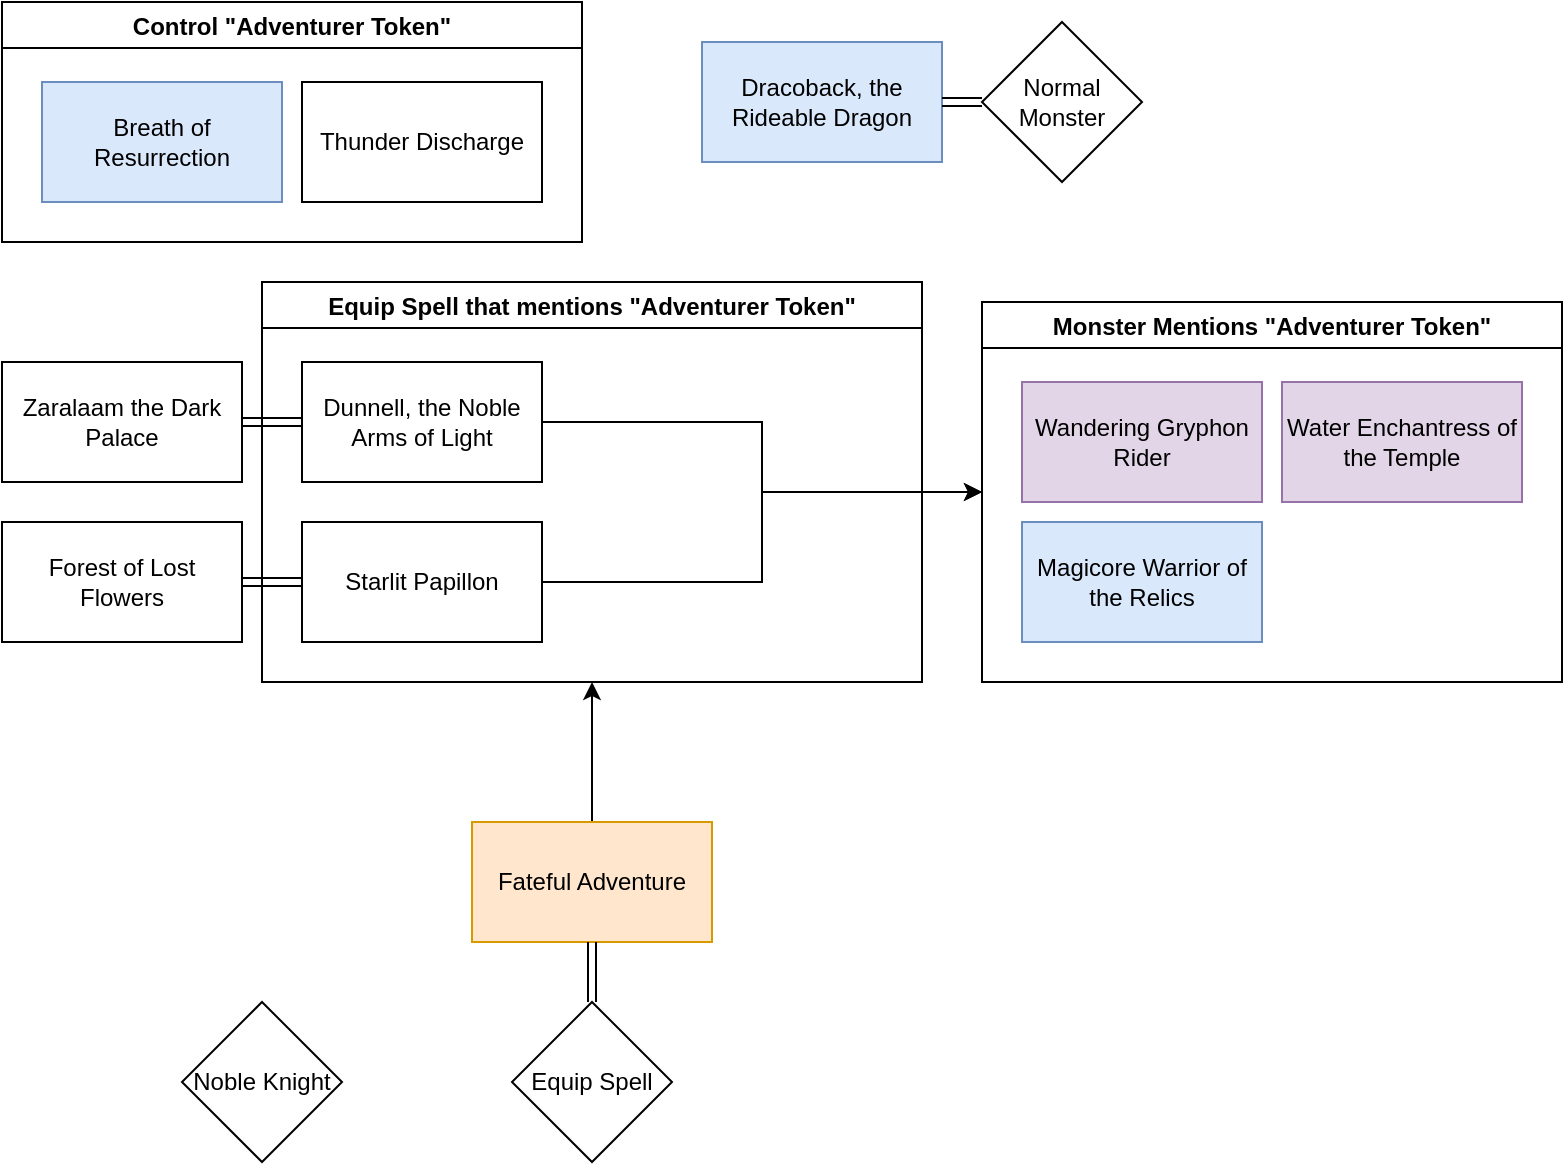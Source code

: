 <mxfile version="20.2.0" type="github" pages="9">
  <diagram id="GCSwSArWJtqAE6xZ00EX" name="Adventure Token">
    <mxGraphModel dx="1369" dy="844" grid="1" gridSize="10" guides="1" tooltips="1" connect="1" arrows="1" fold="1" page="1" pageScale="1" pageWidth="850" pageHeight="1100" math="0" shadow="0">
      <root>
        <mxCell id="0" />
        <mxCell id="1" parent="0" />
        <mxCell id="A58bLByZXZ_W331Bdj4T-2" value="Control &quot;Adventurer Token&quot;" style="swimlane;" parent="1" vertex="1">
          <mxGeometry x="20" y="20" width="290" height="120" as="geometry" />
        </mxCell>
        <mxCell id="A58bLByZXZ_W331Bdj4T-19" value="Breath of Resurrection" style="whiteSpace=wrap;html=1;fillColor=#dae8fc;strokeColor=#6c8ebf;" parent="A58bLByZXZ_W331Bdj4T-2" vertex="1">
          <mxGeometry x="20" y="40" width="120" height="60" as="geometry" />
        </mxCell>
        <mxCell id="A58bLByZXZ_W331Bdj4T-1" value="Thunder Discharge" style="whiteSpace=wrap;html=1;" parent="A58bLByZXZ_W331Bdj4T-2" vertex="1">
          <mxGeometry x="150" y="40" width="120" height="60" as="geometry" />
        </mxCell>
        <mxCell id="A58bLByZXZ_W331Bdj4T-7" style="edgeStyle=orthogonalEdgeStyle;rounded=0;orthogonalLoop=1;jettySize=auto;html=1;entryX=0;entryY=0.5;entryDx=0;entryDy=0;" parent="1" source="A58bLByZXZ_W331Bdj4T-3" target="A58bLByZXZ_W331Bdj4T-4" edge="1">
          <mxGeometry relative="1" as="geometry">
            <mxPoint x="490" y="260.0" as="targetPoint" />
          </mxGeometry>
        </mxCell>
        <mxCell id="A58bLByZXZ_W331Bdj4T-4" value="Monster Mentions &quot;Adventurer Token&quot;" style="swimlane;" parent="1" vertex="1">
          <mxGeometry x="510" y="170" width="290" height="190" as="geometry" />
        </mxCell>
        <mxCell id="A58bLByZXZ_W331Bdj4T-12" value="Wandering Gryphon Rider" style="whiteSpace=wrap;html=1;fillColor=#e1d5e7;strokeColor=#9673a6;" parent="A58bLByZXZ_W331Bdj4T-4" vertex="1">
          <mxGeometry x="20" y="40" width="120" height="60" as="geometry" />
        </mxCell>
        <mxCell id="A58bLByZXZ_W331Bdj4T-13" value="Water Enchantress of the Temple" style="whiteSpace=wrap;html=1;fillColor=#e1d5e7;strokeColor=#9673a6;" parent="A58bLByZXZ_W331Bdj4T-4" vertex="1">
          <mxGeometry x="150" y="40" width="120" height="60" as="geometry" />
        </mxCell>
        <mxCell id="A58bLByZXZ_W331Bdj4T-14" value="Magicore Warrior of the Relics" style="whiteSpace=wrap;html=1;fillColor=#dae8fc;strokeColor=#6c8ebf;" parent="A58bLByZXZ_W331Bdj4T-4" vertex="1">
          <mxGeometry x="20" y="110" width="120" height="60" as="geometry" />
        </mxCell>
        <mxCell id="A58bLByZXZ_W331Bdj4T-5" value="Zaralaam the Dark Palace" style="whiteSpace=wrap;html=1;" parent="1" vertex="1">
          <mxGeometry x="20" y="200" width="120" height="60" as="geometry" />
        </mxCell>
        <mxCell id="A58bLByZXZ_W331Bdj4T-6" value="" style="shape=link;html=1;rounded=0;exitX=1;exitY=0.5;exitDx=0;exitDy=0;entryX=0;entryY=0.5;entryDx=0;entryDy=0;" parent="1" source="A58bLByZXZ_W331Bdj4T-5" target="A58bLByZXZ_W331Bdj4T-3" edge="1">
          <mxGeometry width="100" relative="1" as="geometry">
            <mxPoint x="130" y="200" as="sourcePoint" />
            <mxPoint x="230" y="200" as="targetPoint" />
          </mxGeometry>
        </mxCell>
        <mxCell id="A58bLByZXZ_W331Bdj4T-9" style="edgeStyle=orthogonalEdgeStyle;rounded=0;orthogonalLoop=1;jettySize=auto;html=1;entryX=0;entryY=0.5;entryDx=0;entryDy=0;" parent="1" source="A58bLByZXZ_W331Bdj4T-8" target="A58bLByZXZ_W331Bdj4T-4" edge="1">
          <mxGeometry relative="1" as="geometry">
            <mxPoint x="490" y="260.0" as="targetPoint" />
          </mxGeometry>
        </mxCell>
        <mxCell id="A58bLByZXZ_W331Bdj4T-10" value="Forest of Lost Flowers" style="whiteSpace=wrap;html=1;" parent="1" vertex="1">
          <mxGeometry x="20" y="280" width="120" height="60" as="geometry" />
        </mxCell>
        <mxCell id="A58bLByZXZ_W331Bdj4T-11" value="" style="shape=link;html=1;rounded=0;exitX=1;exitY=0.5;exitDx=0;exitDy=0;entryX=0;entryY=0.5;entryDx=0;entryDy=0;" parent="1" source="A58bLByZXZ_W331Bdj4T-10" target="A58bLByZXZ_W331Bdj4T-8" edge="1">
          <mxGeometry width="100" relative="1" as="geometry">
            <mxPoint x="190" y="130" as="sourcePoint" />
            <mxPoint x="290" y="130" as="targetPoint" />
          </mxGeometry>
        </mxCell>
        <mxCell id="A58bLByZXZ_W331Bdj4T-18" style="edgeStyle=orthogonalEdgeStyle;rounded=0;orthogonalLoop=1;jettySize=auto;html=1;entryX=0.5;entryY=1;entryDx=0;entryDy=0;" parent="1" source="A58bLByZXZ_W331Bdj4T-15" target="A58bLByZXZ_W331Bdj4T-17" edge="1">
          <mxGeometry relative="1" as="geometry" />
        </mxCell>
        <mxCell id="A58bLByZXZ_W331Bdj4T-15" value="Fateful Adventure" style="whiteSpace=wrap;html=1;fillColor=#ffe6cc;strokeColor=#d79b00;" parent="1" vertex="1">
          <mxGeometry x="255" y="430" width="120" height="60" as="geometry" />
        </mxCell>
        <mxCell id="A58bLByZXZ_W331Bdj4T-16" value="Equip Spell" style="rhombus;whiteSpace=wrap;html=1;" parent="1" vertex="1">
          <mxGeometry x="275" y="520" width="80" height="80" as="geometry" />
        </mxCell>
        <mxCell id="A58bLByZXZ_W331Bdj4T-17" value="Equip Spell that mentions &quot;Adventurer Token&quot;" style="swimlane;" parent="1" vertex="1">
          <mxGeometry x="150" y="160" width="330" height="200" as="geometry" />
        </mxCell>
        <mxCell id="A58bLByZXZ_W331Bdj4T-3" value="Dunnell, the Noble Arms of Light" style="whiteSpace=wrap;html=1;" parent="A58bLByZXZ_W331Bdj4T-17" vertex="1">
          <mxGeometry x="20" y="40" width="120" height="60" as="geometry" />
        </mxCell>
        <mxCell id="A58bLByZXZ_W331Bdj4T-8" value="Starlit Papillon" style="whiteSpace=wrap;html=1;" parent="A58bLByZXZ_W331Bdj4T-17" vertex="1">
          <mxGeometry x="20" y="120" width="120" height="60" as="geometry" />
        </mxCell>
        <mxCell id="A58bLByZXZ_W331Bdj4T-20" value="" style="shape=link;html=1;rounded=0;exitX=0.5;exitY=1;exitDx=0;exitDy=0;entryX=0.5;entryY=0;entryDx=0;entryDy=0;" parent="1" source="A58bLByZXZ_W331Bdj4T-15" target="A58bLByZXZ_W331Bdj4T-16" edge="1">
          <mxGeometry width="100" relative="1" as="geometry">
            <mxPoint x="220" y="290" as="sourcePoint" />
            <mxPoint x="320" y="290" as="targetPoint" />
          </mxGeometry>
        </mxCell>
        <mxCell id="A58bLByZXZ_W331Bdj4T-21" value="Dracoback, the Rideable Dragon" style="whiteSpace=wrap;html=1;fillColor=#dae8fc;strokeColor=#6c8ebf;" parent="1" vertex="1">
          <mxGeometry x="370" y="40" width="120" height="60" as="geometry" />
        </mxCell>
        <mxCell id="A58bLByZXZ_W331Bdj4T-22" value="Normal Monster" style="rhombus;whiteSpace=wrap;html=1;" parent="1" vertex="1">
          <mxGeometry x="510" y="30" width="80" height="80" as="geometry" />
        </mxCell>
        <mxCell id="A58bLByZXZ_W331Bdj4T-23" value="" style="shape=link;html=1;rounded=0;exitX=1;exitY=0.5;exitDx=0;exitDy=0;entryX=0;entryY=0.5;entryDx=0;entryDy=0;" parent="1" source="A58bLByZXZ_W331Bdj4T-21" target="A58bLByZXZ_W331Bdj4T-22" edge="1">
          <mxGeometry width="100" relative="1" as="geometry">
            <mxPoint x="230" y="390" as="sourcePoint" />
            <mxPoint x="330" y="390" as="targetPoint" />
          </mxGeometry>
        </mxCell>
        <mxCell id="Qd0n1Sa40xyB0AVhfmrH-1" value="Noble Knight" style="rhombus;whiteSpace=wrap;html=1;" parent="1" vertex="1">
          <mxGeometry x="110" y="520" width="80" height="80" as="geometry" />
        </mxCell>
      </root>
    </mxGraphModel>
  </diagram>
  <diagram id="nKGaeM0TSgJgjrBLLhOO" name="Blackwing">
    <mxGraphModel dx="1369" dy="1944" grid="1" gridSize="10" guides="1" tooltips="1" connect="1" arrows="1" fold="1" page="1" pageScale="1" pageWidth="850" pageHeight="1100" math="0" shadow="0">
      <root>
        <mxCell id="0" />
        <mxCell id="1" parent="0" />
        <mxCell id="lFvNA6_jfG2Q7JL4HcK3-1" value="Blackwing - Shura the Blue Flame" style="whiteSpace=wrap;html=1;fillColor=#dae8fc;strokeColor=#6c8ebf;" parent="1" vertex="1">
          <mxGeometry x="30" y="-1060" width="120" height="60" as="geometry" />
        </mxCell>
        <mxCell id="lFvNA6_jfG2Q7JL4HcK3-2" value="Blackwing - Gale the Whrilwind" style="whiteSpace=wrap;html=1;fillColor=#ffe6cc;strokeColor=#d79b00;" parent="1" vertex="1">
          <mxGeometry x="170" y="-1060" width="120" height="60" as="geometry" />
        </mxCell>
        <mxCell id="lFvNA6_jfG2Q7JL4HcK3-3" value="Assault Blackwing - Chidori the Rain Sprinkling" style="whiteSpace=wrap;html=1;fillColor=#0050ef;strokeColor=#001DBC;fontColor=#ffffff;" parent="1" vertex="1">
          <mxGeometry x="310" y="-1060" width="120" height="60" as="geometry" />
        </mxCell>
        <mxCell id="2iw0dh3kBF73i4wy12Tx-1" value="Blackwing - Shura the Blue Flame" style="whiteSpace=wrap;html=1;fillColor=#dae8fc;strokeColor=#6c8ebf;" parent="1" vertex="1">
          <mxGeometry x="30" y="-980" width="120" height="60" as="geometry" />
        </mxCell>
        <mxCell id="2iw0dh3kBF73i4wy12Tx-2" value="Blackwing - Gale the Whrilwind" style="whiteSpace=wrap;html=1;fillColor=#ffe6cc;strokeColor=#d79b00;" parent="1" vertex="1">
          <mxGeometry x="170" y="-980" width="120" height="60" as="geometry" />
        </mxCell>
        <mxCell id="2iw0dh3kBF73i4wy12Tx-3" value="Assault Blackwing - Raikiri the Rain Shower" style="whiteSpace=wrap;html=1;fillColor=#6a00ff;strokeColor=#3700CC;fontColor=#ffffff;" parent="1" vertex="1">
          <mxGeometry x="310" y="-980" width="120" height="60" as="geometry" />
        </mxCell>
        <mxCell id="2iw0dh3kBF73i4wy12Tx-4" value="Blackwing - Sirocco the Dawn" style="whiteSpace=wrap;html=1;fillColor=#dae8fc;strokeColor=#6c8ebf;" parent="1" vertex="1">
          <mxGeometry x="170" y="-890" width="120" height="60" as="geometry" />
        </mxCell>
      </root>
    </mxGraphModel>
  </diagram>
  <diagram id="XAk19jjL0grtEa7kNc-3" name="Gunkan Suship">
    <mxGraphModel dx="2282" dy="1407" grid="1" gridSize="10" guides="1" tooltips="1" connect="1" arrows="1" fold="1" page="1" pageScale="1" pageWidth="850" pageHeight="1100" math="0" shadow="0">
      <root>
        <mxCell id="0" />
        <mxCell id="1" parent="0" />
        <mxCell id="8Kykemo6swlWoFwxvEj6-3" value="FIRE Support" style="swimlane;" parent="1" vertex="1">
          <mxGeometry x="20" y="160" width="160" height="260" as="geometry" />
        </mxCell>
        <mxCell id="8Kykemo6swlWoFwxvEj6-1" value="Barrier Statue of the Inferno" style="whiteSpace=wrap;html=1;fillColor=#ffe6cc;strokeColor=#d79b00;" parent="8Kykemo6swlWoFwxvEj6-3" vertex="1">
          <mxGeometry x="20" y="180" width="120" height="60" as="geometry" />
        </mxCell>
        <mxCell id="8Kykemo6swlWoFwxvEj6-2" value="True King Agnimazud, the Vanisher" style="whiteSpace=wrap;html=1;fillColor=#ffe6cc;strokeColor=#d79b00;" parent="8Kykemo6swlWoFwxvEj6-3" vertex="1">
          <mxGeometry x="20" y="40" width="120" height="60" as="geometry" />
        </mxCell>
        <mxCell id="8Kykemo6swlWoFwxvEj6-4" value="Hazy Flame Sphynx" style="whiteSpace=wrap;html=1;fillColor=#ffe6cc;strokeColor=#d79b00;" parent="8Kykemo6swlWoFwxvEj6-3" vertex="1">
          <mxGeometry x="20" y="110" width="120" height="60" as="geometry" />
        </mxCell>
        <mxCell id="BnYrXJmhmJlXwHzGKP-S-12" value="Gunkan Suship Monsters" style="swimlane;" parent="1" vertex="1">
          <mxGeometry x="20" y="20" width="550" height="120" as="geometry" />
        </mxCell>
        <mxCell id="o45Ohku343MH1LfRsQXY-1" value="Gunkan Suship Shari" style="whiteSpace=wrap;html=1;fillColor=#dae8fc;strokeColor=#6c8ebf;" parent="BnYrXJmhmJlXwHzGKP-S-12" vertex="1">
          <mxGeometry x="150" y="40" width="120" height="60" as="geometry" />
        </mxCell>
        <mxCell id="OCiO5wUWhMqaQ557Brtb-1" value="Gunkan Sunship Uni" style="whiteSpace=wrap;html=1;" parent="BnYrXJmhmJlXwHzGKP-S-12" vertex="1">
          <mxGeometry x="20" y="40" width="120" height="60" as="geometry" />
        </mxCell>
        <mxCell id="OCiO5wUWhMqaQ557Brtb-2" value="Gunkan Suship Ikura" style="whiteSpace=wrap;html=1;" parent="BnYrXJmhmJlXwHzGKP-S-12" vertex="1">
          <mxGeometry x="280" y="40" width="120" height="60" as="geometry" />
        </mxCell>
        <mxCell id="OCiO5wUWhMqaQ557Brtb-3" value="Gunkan Suship Shiranuo" style="whiteSpace=wrap;html=1;" parent="BnYrXJmhmJlXwHzGKP-S-12" vertex="1">
          <mxGeometry x="410" y="40" width="120" height="60" as="geometry" />
        </mxCell>
        <mxCell id="rciI87xook90kYw4HxMC-7" value="Suship Deck Special Summon" style="swimlane;" parent="1" vertex="1">
          <mxGeometry x="200" y="160" width="340" height="245" as="geometry" />
        </mxCell>
        <mxCell id="rciI87xook90kYw4HxMC-1" value="Gunkan Sushipyard Seaside Supper Spot" style="whiteSpace=wrap;html=1;" parent="rciI87xook90kYw4HxMC-7" vertex="1">
          <mxGeometry x="20" y="100" width="120" height="60" as="geometry" />
        </mxCell>
        <mxCell id="rciI87xook90kYw4HxMC-5" value="Draw 1" style="swimlane;" parent="rciI87xook90kYw4HxMC-7" vertex="1">
          <mxGeometry x="160" y="35" width="160" height="190" as="geometry" />
        </mxCell>
        <mxCell id="rciI87xook90kYw4HxMC-2" value="Upstart Goblin" style="whiteSpace=wrap;html=1;fillColor=#e1d5e7;strokeColor=#9673a6;" parent="rciI87xook90kYw4HxMC-5" vertex="1">
          <mxGeometry x="20" y="40" width="120" height="60" as="geometry" />
        </mxCell>
        <mxCell id="rciI87xook90kYw4HxMC-6" value="Jar of Greed" style="whiteSpace=wrap;html=1;fillColor=#dae8fc;strokeColor=#6c8ebf;" parent="rciI87xook90kYw4HxMC-5" vertex="1">
          <mxGeometry x="20" y="110" width="120" height="60" as="geometry" />
        </mxCell>
        <mxCell id="rciI87xook90kYw4HxMC-4" value="" style="edgeStyle=orthogonalEdgeStyle;rounded=0;orthogonalLoop=1;jettySize=auto;html=1;entryX=0;entryY=0.5;entryDx=0;entryDy=0;" parent="rciI87xook90kYw4HxMC-7" source="rciI87xook90kYw4HxMC-1" target="rciI87xook90kYw4HxMC-5" edge="1">
          <mxGeometry relative="1" as="geometry" />
        </mxCell>
        <mxCell id="rciI87xook90kYw4HxMC-15" value="Double-strike" style="swimlane;" parent="1" vertex="1">
          <mxGeometry x="200" y="430" width="360" height="250" as="geometry" />
        </mxCell>
        <mxCell id="rciI87xook90kYw4HxMC-9" value="Double-strike Support" style="swimlane;" parent="rciI87xook90kYw4HxMC-15" vertex="1">
          <mxGeometry x="185" y="90" width="160" height="120" as="geometry" />
        </mxCell>
        <mxCell id="rciI87xook90kYw4HxMC-8" value="Power of Guardians" style="whiteSpace=wrap;html=1;fillColor=#ffe6cc;strokeColor=#d79b00;" parent="rciI87xook90kYw4HxMC-9" vertex="1">
          <mxGeometry x="20" y="40" width="120" height="60" as="geometry" />
        </mxCell>
        <mxCell id="rciI87xook90kYw4HxMC-12" value="Double-strikers" style="swimlane;" parent="rciI87xook90kYw4HxMC-15" vertex="1">
          <mxGeometry x="15" y="40" width="160" height="190" as="geometry" />
        </mxCell>
        <mxCell id="rciI87xook90kYw4HxMC-10" value="Kachi Kochi Dragon" style="whiteSpace=wrap;html=1;fillColor=#f0a30a;fontColor=#000000;strokeColor=#BD7000;" parent="rciI87xook90kYw4HxMC-12" vertex="1">
          <mxGeometry x="20" y="40" width="120" height="60" as="geometry" />
        </mxCell>
        <mxCell id="rciI87xook90kYw4HxMC-11" value="Gunkan Suship Ikura-class Dreadnought" style="whiteSpace=wrap;html=1;fillColor=#0050ef;fontColor=#ffffff;strokeColor=#001DBC;" parent="rciI87xook90kYw4HxMC-12" vertex="1">
          <mxGeometry x="20" y="110" width="120" height="60" as="geometry" />
        </mxCell>
        <mxCell id="rciI87xook90kYw4HxMC-14" value="" style="shape=link;html=1;rounded=0;entryX=0;entryY=0.5;entryDx=0;entryDy=0;" parent="rciI87xook90kYw4HxMC-15" target="rciI87xook90kYw4HxMC-9" edge="1">
          <mxGeometry width="100" relative="1" as="geometry">
            <mxPoint x="175" y="150" as="sourcePoint" />
            <mxPoint x="165" y="180" as="targetPoint" />
          </mxGeometry>
        </mxCell>
        <mxCell id="pnu3xoXGs5OiqtqfGx1s-27" value="XYZ" style="swimlane;" parent="1" vertex="1">
          <mxGeometry x="600" y="20" width="1430" height="670" as="geometry" />
        </mxCell>
        <mxCell id="GAFAiYKfozU2mNSzuA_l-18" value="Astral Kuiboh Number XYZ" style="swimlane;" parent="pnu3xoXGs5OiqtqfGx1s-27" vertex="1">
          <mxGeometry x="20" y="40" width="1070" height="340" as="geometry" />
        </mxCell>
        <mxCell id="8Kykemo6swlWoFwxvEj6-6" value="Astral Kuriboh" style="whiteSpace=wrap;html=1;fillColor=#e1d5e7;strokeColor=#9673a6;" parent="GAFAiYKfozU2mNSzuA_l-18" vertex="1">
          <mxGeometry x="730" y="40" width="120" height="60" as="geometry" />
        </mxCell>
        <mxCell id="pnu3xoXGs5OiqtqfGx1s-1" value="Generic Level 5 Number XYZ" style="swimlane;" parent="GAFAiYKfozU2mNSzuA_l-18" vertex="1">
          <mxGeometry x="830" y="140" width="220" height="120" as="geometry" />
        </mxCell>
        <mxCell id="pnu3xoXGs5OiqtqfGx1s-14" value="Number 61: Volcasaurus" style="whiteSpace=wrap;html=1;" parent="pnu3xoXGs5OiqtqfGx1s-1" vertex="1">
          <mxGeometry x="50" y="40" width="120" height="60" as="geometry" />
        </mxCell>
        <mxCell id="IsJRNiErvM7OfpVYmuw0-4" value="" style="endArrow=classic;html=1;rounded=0;exitX=0.5;exitY=1;exitDx=0;exitDy=0;entryX=0.5;entryY=0;entryDx=0;entryDy=0;" parent="GAFAiYKfozU2mNSzuA_l-18" source="8Kykemo6swlWoFwxvEj6-6" target="hC7T2YFJt9dHvIczd3i8-16" edge="1">
          <mxGeometry width="50" height="50" relative="1" as="geometry">
            <mxPoint x="340" y="260" as="sourcePoint" />
            <mxPoint x="390" y="210" as="targetPoint" />
          </mxGeometry>
        </mxCell>
        <mxCell id="IsJRNiErvM7OfpVYmuw0-5" value="" style="endArrow=classic;html=1;rounded=0;exitX=0.5;exitY=1;exitDx=0;exitDy=0;entryX=0.5;entryY=0;entryDx=0;entryDy=0;" parent="GAFAiYKfozU2mNSzuA_l-18" source="8Kykemo6swlWoFwxvEj6-6" target="pnu3xoXGs5OiqtqfGx1s-1" edge="1">
          <mxGeometry width="50" height="50" relative="1" as="geometry">
            <mxPoint x="700" y="160" as="sourcePoint" />
            <mxPoint x="750" y="110" as="targetPoint" />
          </mxGeometry>
        </mxCell>
        <mxCell id="hC7T2YFJt9dHvIczd3i8-16" value="Generic Level 4 Number XYZ" style="swimlane;" parent="GAFAiYKfozU2mNSzuA_l-18" vertex="1">
          <mxGeometry x="20" y="140" width="730" height="180" as="geometry" />
        </mxCell>
        <mxCell id="GAFAiYKfozU2mNSzuA_l-1" value="2 Materials" style="swimlane;" parent="hC7T2YFJt9dHvIczd3i8-16" vertex="1">
          <mxGeometry x="20" y="40" width="280" height="120" as="geometry" />
        </mxCell>
        <mxCell id="8Kykemo6swlWoFwxvEj6-5" value="Number 39: Utopia" style="whiteSpace=wrap;html=1;fillColor=#6a00ff;fontColor=#ffffff;strokeColor=#3700CC;" parent="GAFAiYKfozU2mNSzuA_l-1" vertex="1">
          <mxGeometry x="20" y="40" width="120" height="60" as="geometry" />
        </mxCell>
        <mxCell id="GAFAiYKfozU2mNSzuA_l-17" value="Number 70: Malevolent Sin" style="whiteSpace=wrap;html=1;" parent="GAFAiYKfozU2mNSzuA_l-1" vertex="1">
          <mxGeometry x="140" y="40" width="120" height="60" as="geometry" />
        </mxCell>
        <mxCell id="hC7T2YFJt9dHvIczd3i8-1" value="3 Materials" style="swimlane;" parent="hC7T2YFJt9dHvIczd3i8-16" vertex="1">
          <mxGeometry x="310" y="40" width="400" height="120" as="geometry" />
        </mxCell>
        <mxCell id="GAFAiYKfozU2mNSzuA_l-15" value="Number 57: Tri-Head Dust Dragon" style="whiteSpace=wrap;html=1;fillColor=#0050ef;fontColor=#ffffff;strokeColor=#001DBC;" parent="hC7T2YFJt9dHvIczd3i8-1" vertex="1">
          <mxGeometry x="20" y="40" width="120" height="60" as="geometry" />
        </mxCell>
        <mxCell id="IsJRNiErvM7OfpVYmuw0-48" value="Number 104: Masquerade" style="whiteSpace=wrap;html=1;fillColor=#0050ef;fontColor=#ffffff;strokeColor=#001DBC;" parent="hC7T2YFJt9dHvIczd3i8-1" vertex="1">
          <mxGeometry x="260" y="40" width="120" height="60" as="geometry" />
        </mxCell>
        <mxCell id="IsJRNiErvM7OfpVYmuw0-49" value="Number 91: Thunder Spark Dragon" style="whiteSpace=wrap;html=1;fillColor=#0050ef;fontColor=#ffffff;strokeColor=#001DBC;" parent="hC7T2YFJt9dHvIczd3i8-1" vertex="1">
          <mxGeometry x="140" y="40" width="120" height="60" as="geometry" />
        </mxCell>
        <mxCell id="BnYrXJmhmJlXwHzGKP-S-11" value="Gunkan Suship XYZ" style="swimlane;" parent="pnu3xoXGs5OiqtqfGx1s-27" vertex="1">
          <mxGeometry x="1110" y="40" width="300" height="270" as="geometry" />
        </mxCell>
        <mxCell id="IsJRNiErvM7OfpVYmuw0-3" value="" style="edgeStyle=orthogonalEdgeStyle;rounded=0;orthogonalLoop=1;jettySize=auto;html=1;" parent="BnYrXJmhmJlXwHzGKP-S-11" source="BnYrXJmhmJlXwHzGKP-S-1" target="BnYrXJmhmJlXwHzGKP-S-9" edge="1">
          <mxGeometry relative="1" as="geometry" />
        </mxCell>
        <mxCell id="BnYrXJmhmJlXwHzGKP-S-1" value="Gunkan Suship Ikura-class Dreadnought" style="whiteSpace=wrap;html=1;fillColor=#0050ef;fontColor=#ffffff;strokeColor=#001DBC;" parent="BnYrXJmhmJlXwHzGKP-S-11" vertex="1">
          <mxGeometry x="160" y="190" width="120" height="60" as="geometry" />
        </mxCell>
        <mxCell id="BnYrXJmhmJlXwHzGKP-S-2" value="Gunkan Suship Shari" style="whiteSpace=wrap;html=1;fillColor=#dae8fc;strokeColor=#6c8ebf;" parent="BnYrXJmhmJlXwHzGKP-S-11" vertex="1">
          <mxGeometry x="160" y="40" width="120" height="60" as="geometry" />
        </mxCell>
        <mxCell id="BnYrXJmhmJlXwHzGKP-S-5" style="edgeStyle=orthogonalEdgeStyle;rounded=0;orthogonalLoop=1;jettySize=auto;html=1;entryX=0.5;entryY=0;entryDx=0;entryDy=0;" parent="BnYrXJmhmJlXwHzGKP-S-11" source="BnYrXJmhmJlXwHzGKP-S-3" target="BnYrXJmhmJlXwHzGKP-S-1" edge="1">
          <mxGeometry relative="1" as="geometry" />
        </mxCell>
        <mxCell id="BnYrXJmhmJlXwHzGKP-S-3" value="Gunkan Suship Ikura" style="whiteSpace=wrap;html=1;" parent="BnYrXJmhmJlXwHzGKP-S-11" vertex="1">
          <mxGeometry x="160" y="110" width="120" height="60" as="geometry" />
        </mxCell>
        <mxCell id="BnYrXJmhmJlXwHzGKP-S-4" value="" style="shape=link;html=1;rounded=0;exitX=0.5;exitY=1;exitDx=0;exitDy=0;entryX=0.5;entryY=0;entryDx=0;entryDy=0;" parent="BnYrXJmhmJlXwHzGKP-S-11" source="BnYrXJmhmJlXwHzGKP-S-2" target="BnYrXJmhmJlXwHzGKP-S-3" edge="1">
          <mxGeometry width="100" relative="1" as="geometry">
            <mxPoint x="390" y="80" as="sourcePoint" />
            <mxPoint x="490" y="80" as="targetPoint" />
          </mxGeometry>
        </mxCell>
        <mxCell id="BnYrXJmhmJlXwHzGKP-S-6" value="Gunkan Suship Shari" style="whiteSpace=wrap;html=1;fillColor=#dae8fc;strokeColor=#6c8ebf;" parent="BnYrXJmhmJlXwHzGKP-S-11" vertex="1">
          <mxGeometry x="20" y="40" width="120" height="60" as="geometry" />
        </mxCell>
        <mxCell id="BnYrXJmhmJlXwHzGKP-S-7" value="Gunkan Suship Shiranuo" style="whiteSpace=wrap;html=1;" parent="BnYrXJmhmJlXwHzGKP-S-11" vertex="1">
          <mxGeometry x="20" y="110" width="120" height="60" as="geometry" />
        </mxCell>
        <mxCell id="BnYrXJmhmJlXwHzGKP-S-8" value="" style="shape=link;html=1;rounded=0;exitX=0.5;exitY=1;exitDx=0;exitDy=0;entryX=0.5;entryY=0;entryDx=0;entryDy=0;" parent="BnYrXJmhmJlXwHzGKP-S-11" source="BnYrXJmhmJlXwHzGKP-S-6" target="BnYrXJmhmJlXwHzGKP-S-7" edge="1">
          <mxGeometry width="100" relative="1" as="geometry">
            <mxPoint x="50" y="80" as="sourcePoint" />
            <mxPoint x="150" y="80" as="targetPoint" />
          </mxGeometry>
        </mxCell>
        <mxCell id="BnYrXJmhmJlXwHzGKP-S-9" value="Gunkan Suship Shirauo-class Carrier" style="whiteSpace=wrap;html=1;fillColor=#f0a30a;fontColor=#000000;strokeColor=#BD7000;" parent="BnYrXJmhmJlXwHzGKP-S-11" vertex="1">
          <mxGeometry x="20" y="190" width="120" height="60" as="geometry" />
        </mxCell>
        <mxCell id="BnYrXJmhmJlXwHzGKP-S-10" value="" style="edgeStyle=orthogonalEdgeStyle;rounded=0;orthogonalLoop=1;jettySize=auto;html=1;" parent="BnYrXJmhmJlXwHzGKP-S-11" source="BnYrXJmhmJlXwHzGKP-S-7" target="BnYrXJmhmJlXwHzGKP-S-9" edge="1">
          <mxGeometry relative="1" as="geometry" />
        </mxCell>
        <mxCell id="BnYrXJmhmJlXwHzGKP-S-13" value="XYZ Support" style="swimlane;" parent="pnu3xoXGs5OiqtqfGx1s-27" vertex="1">
          <mxGeometry x="1180" y="330" width="160" height="190" as="geometry" />
        </mxCell>
        <mxCell id="BnYrXJmhmJlXwHzGKP-S-14" value="Divine Arsenal AA-ZEUS - Sky Thunder" style="whiteSpace=wrap;html=1;fillColor=#6a00ff;fontColor=#ffffff;strokeColor=#3700CC;" parent="BnYrXJmhmJlXwHzGKP-S-13" vertex="1">
          <mxGeometry x="20" y="45" width="120" height="60" as="geometry" />
        </mxCell>
        <mxCell id="BnYrXJmhmJlXwHzGKP-S-15" value="Heroic Challenger - Extra Sword" style="whiteSpace=wrap;html=1;fillColor=#dae8fc;strokeColor=#6c8ebf;" parent="BnYrXJmhmJlXwHzGKP-S-13" vertex="1">
          <mxGeometry x="20" y="115" width="120" height="60" as="geometry" />
        </mxCell>
        <mxCell id="pnu3xoXGs5OiqtqfGx1s-23" value="Generic Level 4 XYZ" style="swimlane;" parent="pnu3xoXGs5OiqtqfGx1s-27" vertex="1">
          <mxGeometry x="102.5" y="400" width="605" height="250" as="geometry" />
        </mxCell>
        <mxCell id="hC7T2YFJt9dHvIczd3i8-19" value="3 Material" style="swimlane;" parent="pnu3xoXGs5OiqtqfGx1s-23" vertex="1">
          <mxGeometry x="315" y="40" width="275" height="120" as="geometry" />
        </mxCell>
        <mxCell id="pnu3xoXGs5OiqtqfGx1s-76" value="Tin Archduke" style="whiteSpace=wrap;html=1;fillColor=#0050ef;fontColor=#ffffff;strokeColor=#001DBC;" parent="hC7T2YFJt9dHvIczd3i8-19" vertex="1">
          <mxGeometry x="17.5" y="40" width="120" height="60" as="geometry" />
        </mxCell>
        <mxCell id="pnu3xoXGs5OiqtqfGx1s-79" value="Gagagigo the Risen" style="whiteSpace=wrap;html=1;fillColor=#0050ef;fontColor=#ffffff;strokeColor=#001DBC;" parent="hC7T2YFJt9dHvIczd3i8-19" vertex="1">
          <mxGeometry x="137.5" y="40" width="120" height="60" as="geometry" />
        </mxCell>
        <mxCell id="hC7T2YFJt9dHvIczd3i8-22" value="2 Materials" style="swimlane;" parent="pnu3xoXGs5OiqtqfGx1s-23" vertex="1">
          <mxGeometry x="15" y="40" width="285" height="190" as="geometry" />
        </mxCell>
        <mxCell id="pnu3xoXGs5OiqtqfGx1s-68" value="Kachi Kochi Dragon" style="whiteSpace=wrap;html=1;fillColor=#f0a30a;fontColor=#000000;strokeColor=#BD7000;" parent="hC7T2YFJt9dHvIczd3i8-22" vertex="1">
          <mxGeometry x="20" y="40" width="120" height="60" as="geometry" />
        </mxCell>
        <mxCell id="pnu3xoXGs5OiqtqfGx1s-70" value="Cairngorgon, Antiluminescent Knight" style="whiteSpace=wrap;html=1;fillColor=#f0a30a;fontColor=#000000;strokeColor=#BD7000;" parent="hC7T2YFJt9dHvIczd3i8-22" vertex="1">
          <mxGeometry x="140" y="40" width="120" height="60" as="geometry" />
        </mxCell>
        <mxCell id="pnu3xoXGs5OiqtqfGx1s-75" value="Gem-Knight Pearl" style="whiteSpace=wrap;html=1;fillColor=#0050ef;fontColor=#ffffff;strokeColor=#001DBC;" parent="hC7T2YFJt9dHvIczd3i8-22" vertex="1">
          <mxGeometry x="20" y="110" width="120" height="60" as="geometry" />
        </mxCell>
        <mxCell id="pnu3xoXGs5OiqtqfGx1s-77" value="Photon Papilloperative" style="whiteSpace=wrap;html=1;fillColor=#0050ef;fontColor=#ffffff;strokeColor=#001DBC;" parent="hC7T2YFJt9dHvIczd3i8-22" vertex="1">
          <mxGeometry x="140" y="110" width="120" height="60" as="geometry" />
        </mxCell>
        <mxCell id="pnu3xoXGs5OiqtqfGx1s-26" value="Generic Level 5 XYZ" style="swimlane;" parent="pnu3xoXGs5OiqtqfGx1s-27" vertex="1">
          <mxGeometry x="820" y="400" width="280" height="120" as="geometry" />
        </mxCell>
        <mxCell id="hC7T2YFJt9dHvIczd3i8-17" value="Tiras, Keeper of Genesis" style="whiteSpace=wrap;html=1;fillColor=#6a00ff;fontColor=#ffffff;strokeColor=#3700CC;" parent="pnu3xoXGs5OiqtqfGx1s-26" vertex="1">
          <mxGeometry x="20" y="40" width="120" height="60" as="geometry" />
        </mxCell>
        <mxCell id="hC7T2YFJt9dHvIczd3i8-18" value="Adreus, Keeper of Armageddon" style="whiteSpace=wrap;html=1;fillColor=#6a00ff;fontColor=#ffffff;strokeColor=#3700CC;" parent="pnu3xoXGs5OiqtqfGx1s-26" vertex="1">
          <mxGeometry x="140" y="40" width="120" height="60" as="geometry" />
        </mxCell>
        <mxCell id="IsJRNiErvM7OfpVYmuw0-1" value="" style="endArrow=none;dashed=1;html=1;dashPattern=1 3;strokeWidth=2;rounded=0;entryX=0.5;entryY=1;entryDx=0;entryDy=0;exitX=0.5;exitY=0;exitDx=0;exitDy=0;" parent="pnu3xoXGs5OiqtqfGx1s-27" source="pnu3xoXGs5OiqtqfGx1s-26" target="pnu3xoXGs5OiqtqfGx1s-1" edge="1">
          <mxGeometry width="50" height="50" relative="1" as="geometry">
            <mxPoint x="1370" y="780" as="sourcePoint" />
            <mxPoint x="1420" y="730" as="targetPoint" />
          </mxGeometry>
        </mxCell>
        <mxCell id="IsJRNiErvM7OfpVYmuw0-2" value="" style="endArrow=none;dashed=1;html=1;dashPattern=1 3;strokeWidth=2;rounded=0;entryX=0.5;entryY=1;entryDx=0;entryDy=0;exitX=0.503;exitY=0;exitDx=0;exitDy=0;exitPerimeter=0;" parent="pnu3xoXGs5OiqtqfGx1s-27" source="pnu3xoXGs5OiqtqfGx1s-23" target="hC7T2YFJt9dHvIczd3i8-16" edge="1">
          <mxGeometry width="50" height="50" relative="1" as="geometry">
            <mxPoint x="670" y="770" as="sourcePoint" />
            <mxPoint x="810" y="730" as="targetPoint" />
          </mxGeometry>
        </mxCell>
        <mxCell id="IsJRNiErvM7OfpVYmuw0-46" value="Hand" style="swimlane;" parent="1" vertex="1">
          <mxGeometry x="820" y="720" width="890" height="600" as="geometry" />
        </mxCell>
        <mxCell id="IsJRNiErvM7OfpVYmuw0-26" value="Cards (2): XYZ Level 4 (3), Draw 1, Battle effect negate" style="swimlane;" parent="IsJRNiErvM7OfpVYmuw0-46" vertex="1">
          <mxGeometry x="20" y="40" width="580" height="120" as="geometry" />
        </mxCell>
        <mxCell id="IsJRNiErvM7OfpVYmuw0-21" value="Gunkan Suship Shari" style="whiteSpace=wrap;html=1;fillColor=#dae8fc;strokeColor=#6c8ebf;" parent="IsJRNiErvM7OfpVYmuw0-26" vertex="1">
          <mxGeometry x="155" y="40" width="120" height="60" as="geometry" />
        </mxCell>
        <mxCell id="IsJRNiErvM7OfpVYmuw0-22" value="Gunkan Sunship Uni" style="whiteSpace=wrap;html=1;" parent="IsJRNiErvM7OfpVYmuw0-26" vertex="1">
          <mxGeometry x="20" y="40" width="120" height="60" as="geometry" />
        </mxCell>
        <mxCell id="IsJRNiErvM7OfpVYmuw0-23" value="" style="shape=link;html=1;rounded=0;exitX=1;exitY=0.5;exitDx=0;exitDy=0;entryX=0;entryY=0.5;entryDx=0;entryDy=0;" parent="IsJRNiErvM7OfpVYmuw0-26" source="IsJRNiErvM7OfpVYmuw0-22" target="IsJRNiErvM7OfpVYmuw0-21" edge="1">
          <mxGeometry width="100" relative="1" as="geometry">
            <mxPoint x="255" y="90" as="sourcePoint" />
            <mxPoint x="355" y="90" as="targetPoint" />
          </mxGeometry>
        </mxCell>
        <mxCell id="IsJRNiErvM7OfpVYmuw0-47" value="" style="edgeStyle=orthogonalEdgeStyle;rounded=0;orthogonalLoop=1;jettySize=auto;html=1;" parent="IsJRNiErvM7OfpVYmuw0-26" source="IsJRNiErvM7OfpVYmuw0-24" target="GAFAiYKfozU2mNSzuA_l-14" edge="1">
          <mxGeometry relative="1" as="geometry" />
        </mxCell>
        <mxCell id="IsJRNiErvM7OfpVYmuw0-24" value="Gunkan Suship Shari" style="whiteSpace=wrap;html=1;fillColor=#dae8fc;strokeColor=#6c8ebf;" parent="IsJRNiErvM7OfpVYmuw0-26" vertex="1">
          <mxGeometry x="300" y="40" width="120" height="60" as="geometry" />
        </mxCell>
        <mxCell id="IsJRNiErvM7OfpVYmuw0-25" value="" style="edgeStyle=orthogonalEdgeStyle;rounded=0;orthogonalLoop=1;jettySize=auto;html=1;" parent="IsJRNiErvM7OfpVYmuw0-26" source="IsJRNiErvM7OfpVYmuw0-21" target="IsJRNiErvM7OfpVYmuw0-24" edge="1">
          <mxGeometry relative="1" as="geometry" />
        </mxCell>
        <mxCell id="GAFAiYKfozU2mNSzuA_l-14" value="Number 104: Masquerade" style="whiteSpace=wrap;html=1;fillColor=#0050ef;fontColor=#ffffff;strokeColor=#001DBC;" parent="IsJRNiErvM7OfpVYmuw0-26" vertex="1">
          <mxGeometry x="440" y="40" width="120" height="60" as="geometry" />
        </mxCell>
        <mxCell id="IsJRNiErvM7OfpVYmuw0-45" value="Cards (3): Draw 2, Negate 2, Destroy 1 on battle damage" style="swimlane;" parent="IsJRNiErvM7OfpVYmuw0-46" vertex="1">
          <mxGeometry x="20" y="460" width="850" height="120" as="geometry" />
        </mxCell>
        <mxCell id="IsJRNiErvM7OfpVYmuw0-33" value="Gunkan Suship Shari" style="whiteSpace=wrap;html=1;fillColor=#dae8fc;strokeColor=#6c8ebf;" parent="IsJRNiErvM7OfpVYmuw0-45" vertex="1">
          <mxGeometry x="155" y="40" width="120" height="60" as="geometry" />
        </mxCell>
        <mxCell id="IsJRNiErvM7OfpVYmuw0-34" value="Gunkan Sunship Uni" style="whiteSpace=wrap;html=1;" parent="IsJRNiErvM7OfpVYmuw0-45" vertex="1">
          <mxGeometry x="20" y="40" width="120" height="60" as="geometry" />
        </mxCell>
        <mxCell id="IsJRNiErvM7OfpVYmuw0-35" value="" style="shape=link;html=1;rounded=0;exitX=1;exitY=0.5;exitDx=0;exitDy=0;entryX=0;entryY=0.5;entryDx=0;entryDy=0;" parent="IsJRNiErvM7OfpVYmuw0-45" source="IsJRNiErvM7OfpVYmuw0-34" target="IsJRNiErvM7OfpVYmuw0-33" edge="1">
          <mxGeometry width="100" relative="1" as="geometry">
            <mxPoint x="-1125" y="-960" as="sourcePoint" />
            <mxPoint x="-1025" y="-960" as="targetPoint" />
          </mxGeometry>
        </mxCell>
        <mxCell id="IsJRNiErvM7OfpVYmuw0-36" value="Gunkan Suship Shari" style="whiteSpace=wrap;html=1;fillColor=#dae8fc;strokeColor=#6c8ebf;" parent="IsJRNiErvM7OfpVYmuw0-45" vertex="1">
          <mxGeometry x="430" y="40" width="120" height="60" as="geometry" />
        </mxCell>
        <mxCell id="IsJRNiErvM7OfpVYmuw0-40" value="" style="edgeStyle=orthogonalEdgeStyle;rounded=0;orthogonalLoop=1;jettySize=auto;html=1;" parent="IsJRNiErvM7OfpVYmuw0-45" source="IsJRNiErvM7OfpVYmuw0-38" target="IsJRNiErvM7OfpVYmuw0-36" edge="1">
          <mxGeometry relative="1" as="geometry" />
        </mxCell>
        <mxCell id="IsJRNiErvM7OfpVYmuw0-38" value="Gunkan Suship Ikura" style="whiteSpace=wrap;html=1;" parent="IsJRNiErvM7OfpVYmuw0-45" vertex="1">
          <mxGeometry x="290" y="40" width="120" height="60" as="geometry" />
        </mxCell>
        <mxCell id="IsJRNiErvM7OfpVYmuw0-39" value="" style="shape=link;html=1;rounded=0;exitX=1;exitY=0.5;exitDx=0;exitDy=0;entryX=0;entryY=0.5;entryDx=0;entryDy=0;" parent="IsJRNiErvM7OfpVYmuw0-45" source="IsJRNiErvM7OfpVYmuw0-33" target="IsJRNiErvM7OfpVYmuw0-38" edge="1">
          <mxGeometry width="100" relative="1" as="geometry">
            <mxPoint x="200" y="30" as="sourcePoint" />
            <mxPoint x="300" y="30" as="targetPoint" />
          </mxGeometry>
        </mxCell>
        <mxCell id="IsJRNiErvM7OfpVYmuw0-41" value="Gunkan Suship Ikura-class Dreadnought" style="whiteSpace=wrap;html=1;fillColor=#0050ef;fontColor=#ffffff;strokeColor=#001DBC;" parent="IsJRNiErvM7OfpVYmuw0-45" vertex="1">
          <mxGeometry x="570" y="40" width="120" height="60" as="geometry" />
        </mxCell>
        <mxCell id="IsJRNiErvM7OfpVYmuw0-43" value="" style="edgeStyle=orthogonalEdgeStyle;rounded=0;orthogonalLoop=1;jettySize=auto;html=1;" parent="IsJRNiErvM7OfpVYmuw0-45" source="IsJRNiErvM7OfpVYmuw0-36" target="IsJRNiErvM7OfpVYmuw0-41" edge="1">
          <mxGeometry relative="1" as="geometry" />
        </mxCell>
        <mxCell id="IsJRNiErvM7OfpVYmuw0-42" value="Gunkan Suship Uni-class Super-Dreadnought" style="whiteSpace=wrap;html=1;fillColor=#f0a30a;fontColor=#000000;strokeColor=#BD7000;" parent="IsJRNiErvM7OfpVYmuw0-45" vertex="1">
          <mxGeometry x="710" y="40" width="120" height="60" as="geometry" />
        </mxCell>
        <mxCell id="IsJRNiErvM7OfpVYmuw0-44" value="" style="edgeStyle=orthogonalEdgeStyle;rounded=0;orthogonalLoop=1;jettySize=auto;html=1;" parent="IsJRNiErvM7OfpVYmuw0-45" source="IsJRNiErvM7OfpVYmuw0-41" target="IsJRNiErvM7OfpVYmuw0-42" edge="1">
          <mxGeometry relative="1" as="geometry" />
        </mxCell>
        <mxCell id="IsJRNiErvM7OfpVYmuw0-50" value="Damage Rival" style="swimlane;" parent="IsJRNiErvM7OfpVYmuw0-46" vertex="1">
          <mxGeometry x="20" y="180" width="580" height="120" as="geometry" />
        </mxCell>
        <mxCell id="IsJRNiErvM7OfpVYmuw0-58" value="Number 57: Tri-Head Dust Dragon" style="whiteSpace=wrap;html=1;fillColor=#0050ef;fontColor=#ffffff;strokeColor=#001DBC;" parent="IsJRNiErvM7OfpVYmuw0-50" vertex="1">
          <mxGeometry x="440" y="40" width="120" height="60" as="geometry" />
        </mxCell>
        <mxCell id="IsJRNiErvM7OfpVYmuw0-62" value="" style="endArrow=none;dashed=1;html=1;rounded=0;" parent="IsJRNiErvM7OfpVYmuw0-50" edge="1">
          <mxGeometry width="50" height="50" relative="1" as="geometry">
            <mxPoint x="20" y="69.38" as="sourcePoint" />
            <mxPoint x="420" y="69.38" as="targetPoint" />
          </mxGeometry>
        </mxCell>
        <mxCell id="IsJRNiErvM7OfpVYmuw0-59" value="Face-up  Monster Wipe" style="swimlane;" parent="IsJRNiErvM7OfpVYmuw0-46" vertex="1">
          <mxGeometry x="20" y="320" width="580" height="120" as="geometry" />
        </mxCell>
        <mxCell id="IsJRNiErvM7OfpVYmuw0-61" value="Number 91: Thunder Spark Dragon" style="whiteSpace=wrap;html=1;fillColor=#0050ef;fontColor=#ffffff;strokeColor=#001DBC;" parent="IsJRNiErvM7OfpVYmuw0-59" vertex="1">
          <mxGeometry x="440" y="40" width="120" height="60" as="geometry" />
        </mxCell>
        <mxCell id="IsJRNiErvM7OfpVYmuw0-63" value="" style="endArrow=none;dashed=1;html=1;rounded=0;" parent="IsJRNiErvM7OfpVYmuw0-59" edge="1">
          <mxGeometry width="50" height="50" relative="1" as="geometry">
            <mxPoint x="20" y="80" as="sourcePoint" />
            <mxPoint x="420" y="80" as="targetPoint" />
          </mxGeometry>
        </mxCell>
      </root>
    </mxGraphModel>
  </diagram>
  <diagram id="rtC8bloVcLYM7j3fV9hS" name="Floowandereeze">
    <mxGraphModel dx="3042" dy="2976" grid="1" gridSize="10" guides="1" tooltips="1" connect="1" arrows="1" fold="1" page="1" pageScale="1" pageWidth="850" pageHeight="1100" math="0" shadow="0">
      <root>
        <mxCell id="0" />
        <mxCell id="1" parent="0" />
        <mxCell id="_eYxeaRYzBX5TCJdiild-1" value="Floowandereeze &amp;amp; Snowl" style="whiteSpace=wrap;html=1;fillColor=#e1d5e7;strokeColor=#9673a6;" parent="1" vertex="1">
          <mxGeometry x="40" y="-1050" width="120" height="60" as="geometry" />
        </mxCell>
        <mxCell id="WqN_qQ-_4ZWQsjKhy5V5-1" value="Floowandereeze &amp;amp; Robina" style="whiteSpace=wrap;html=1;fillColor=#ffe6cc;strokeColor=#d79b00;" parent="1" vertex="1">
          <mxGeometry x="170" y="-1050" width="120" height="60" as="geometry" />
        </mxCell>
        <mxCell id="WqN_qQ-_4ZWQsjKhy5V5-2" value="Floowandereeze &amp;amp; Eglen" style="whiteSpace=wrap;html=1;fillColor=#ffe6cc;strokeColor=#d79b00;" parent="1" vertex="1">
          <mxGeometry x="305" y="-1050" width="120" height="60" as="geometry" />
        </mxCell>
        <mxCell id="WqN_qQ-_4ZWQsjKhy5V5-10" value="Robina Search" style="swimlane;" parent="1" vertex="1">
          <mxGeometry x="875" y="-1050" width="470" height="330" as="geometry" />
        </mxCell>
        <mxCell id="tqiG6KCgSUzWowchuhjl-3" value="" style="edgeStyle=orthogonalEdgeStyle;rounded=0;orthogonalLoop=1;jettySize=auto;html=1;entryX=0;entryY=0.5;entryDx=0;entryDy=0;" parent="WqN_qQ-_4ZWQsjKhy5V5-10" source="WqN_qQ-_4ZWQsjKhy5V5-5" target="WqN_qQ-_4ZWQsjKhy5V5-7" edge="1">
          <mxGeometry relative="1" as="geometry" />
        </mxCell>
        <mxCell id="WqN_qQ-_4ZWQsjKhy5V5-5" value="Floowandereeze &amp;amp; Robina" style="whiteSpace=wrap;html=1;fillColor=#ffe6cc;strokeColor=#d79b00;" parent="WqN_qQ-_4ZWQsjKhy5V5-10" vertex="1">
          <mxGeometry x="20" y="140" width="120" height="60" as="geometry" />
        </mxCell>
        <mxCell id="WqN_qQ-_4ZWQsjKhy5V5-7" value="Level 4 or lower Winged Beast" style="swimlane;" parent="WqN_qQ-_4ZWQsjKhy5V5-10" vertex="1">
          <mxGeometry x="170" y="40" width="275" height="260" as="geometry" />
        </mxCell>
        <mxCell id="WqN_qQ-_4ZWQsjKhy5V5-12" value="Floowandereeze &amp;amp; Eglen" style="whiteSpace=wrap;html=1;fillColor=#ffe6cc;strokeColor=#d79b00;" parent="WqN_qQ-_4ZWQsjKhy5V5-7" vertex="1">
          <mxGeometry x="20" y="40" width="120" height="60" as="geometry" />
        </mxCell>
        <mxCell id="wAJ8-cilT17N_fLkUdqA-11" value="Blackwing - Gale the Whrilwind" style="whiteSpace=wrap;html=1;fillColor=#ffe6cc;strokeColor=#d79b00;" parent="WqN_qQ-_4ZWQsjKhy5V5-7" vertex="1">
          <mxGeometry x="20" y="110" width="120" height="60" as="geometry" />
        </mxCell>
        <mxCell id="wAJ8-cilT17N_fLkUdqA-18" value="Shield Wing" style="whiteSpace=wrap;html=1;fillColor=#ffe6cc;strokeColor=#d79b00;" parent="WqN_qQ-_4ZWQsjKhy5V5-7" vertex="1">
          <mxGeometry x="20" y="180" width="120" height="60" as="geometry" />
        </mxCell>
        <mxCell id="wAJ8-cilT17N_fLkUdqA-20" value="Phantom Gryphon" style="whiteSpace=wrap;html=1;fillColor=#dae8fc;strokeColor=#6c8ebf;" parent="WqN_qQ-_4ZWQsjKhy5V5-7" vertex="1">
          <mxGeometry x="140" y="40" width="120" height="60" as="geometry" />
        </mxCell>
        <mxCell id="WqN_qQ-_4ZWQsjKhy5V5-11" value="Eglen Search" style="swimlane;" parent="1" vertex="1">
          <mxGeometry x="875" y="-700" width="460" height="180" as="geometry" />
        </mxCell>
        <mxCell id="tqiG6KCgSUzWowchuhjl-4" style="edgeStyle=orthogonalEdgeStyle;rounded=0;orthogonalLoop=1;jettySize=auto;html=1;entryX=0;entryY=0.5;entryDx=0;entryDy=0;" parent="WqN_qQ-_4ZWQsjKhy5V5-11" source="WqN_qQ-_4ZWQsjKhy5V5-3" target="WqN_qQ-_4ZWQsjKhy5V5-4" edge="1">
          <mxGeometry relative="1" as="geometry" />
        </mxCell>
        <mxCell id="WqN_qQ-_4ZWQsjKhy5V5-3" value="Floowandereeze &amp;amp; Eglen" style="whiteSpace=wrap;html=1;fillColor=#ffe6cc;strokeColor=#d79b00;" parent="WqN_qQ-_4ZWQsjKhy5V5-11" vertex="1">
          <mxGeometry x="20" y="70" width="120" height="60" as="geometry" />
        </mxCell>
        <mxCell id="WqN_qQ-_4ZWQsjKhy5V5-4" value="Level 7 or higher Winged Beast" style="swimlane;" parent="WqN_qQ-_4ZWQsjKhy5V5-11" vertex="1">
          <mxGeometry x="157.5" y="40" width="282.5" height="120" as="geometry" />
        </mxCell>
        <mxCell id="WqN_qQ-_4ZWQsjKhy5V5-13" value="Floowandereeze &amp;amp; Snowl" style="whiteSpace=wrap;html=1;fillColor=#e1d5e7;strokeColor=#9673a6;" parent="WqN_qQ-_4ZWQsjKhy5V5-4" vertex="1">
          <mxGeometry x="25" y="40" width="120" height="60" as="geometry" />
        </mxCell>
        <mxCell id="wAJ8-cilT17N_fLkUdqA-6" value="Floowandereeze &amp;amp; Empen" style="whiteSpace=wrap;html=1;fillColor=#ffe6cc;strokeColor=#d79b00;" parent="WqN_qQ-_4ZWQsjKhy5V5-4" vertex="1">
          <mxGeometry x="145" y="40" width="120" height="60" as="geometry" />
        </mxCell>
        <mxCell id="WqN_qQ-_4ZWQsjKhy5V5-21" value="Snowl Sequence" style="swimlane;" parent="1" vertex="1">
          <mxGeometry x="40" y="-960" width="440" height="120" as="geometry" />
        </mxCell>
        <mxCell id="WqN_qQ-_4ZWQsjKhy5V5-14" value="Floowandereeze &amp;amp; Robina" style="whiteSpace=wrap;html=1;fillColor=#ffe6cc;strokeColor=#d79b00;" parent="WqN_qQ-_4ZWQsjKhy5V5-21" vertex="1">
          <mxGeometry x="20" y="40" width="120" height="60" as="geometry" />
        </mxCell>
        <mxCell id="WqN_qQ-_4ZWQsjKhy5V5-15" value="Floowandereeze &amp;amp; Eglen" style="whiteSpace=wrap;html=1;fillColor=#ffe6cc;strokeColor=#d79b00;" parent="WqN_qQ-_4ZWQsjKhy5V5-21" vertex="1">
          <mxGeometry x="160" y="40" width="120" height="60" as="geometry" />
        </mxCell>
        <mxCell id="WqN_qQ-_4ZWQsjKhy5V5-17" value="" style="edgeStyle=orthogonalEdgeStyle;rounded=0;orthogonalLoop=1;jettySize=auto;html=1;" parent="WqN_qQ-_4ZWQsjKhy5V5-21" source="WqN_qQ-_4ZWQsjKhy5V5-14" target="WqN_qQ-_4ZWQsjKhy5V5-15" edge="1">
          <mxGeometry relative="1" as="geometry" />
        </mxCell>
        <mxCell id="WqN_qQ-_4ZWQsjKhy5V5-16" value="Floowandereeze &amp;amp; Snowl" style="whiteSpace=wrap;html=1;fillColor=#e1d5e7;strokeColor=#9673a6;" parent="WqN_qQ-_4ZWQsjKhy5V5-21" vertex="1">
          <mxGeometry x="300" y="40" width="120" height="60" as="geometry" />
        </mxCell>
        <mxCell id="WqN_qQ-_4ZWQsjKhy5V5-18" value="" style="edgeStyle=orthogonalEdgeStyle;rounded=0;orthogonalLoop=1;jettySize=auto;html=1;" parent="WqN_qQ-_4ZWQsjKhy5V5-21" source="WqN_qQ-_4ZWQsjKhy5V5-15" target="WqN_qQ-_4ZWQsjKhy5V5-16" edge="1">
          <mxGeometry relative="1" as="geometry" />
        </mxCell>
        <mxCell id="wAJ8-cilT17N_fLkUdqA-7" value="Floowandereeze &amp;amp; Empen" style="whiteSpace=wrap;html=1;fillColor=#ffe6cc;strokeColor=#d79b00;" parent="1" vertex="1">
          <mxGeometry x="440" y="-1050" width="120" height="60" as="geometry" />
        </mxCell>
        <mxCell id="wAJ8-cilT17N_fLkUdqA-26" value="Floowandereeze &amp;amp; Stri" style="whiteSpace=wrap;html=1;fillColor=#dae8fc;strokeColor=#6c8ebf;" parent="1" vertex="1">
          <mxGeometry x="570" y="-1050" width="120" height="60" as="geometry" />
        </mxCell>
        <mxCell id="wAJ8-cilT17N_fLkUdqA-36" value="Floowandereeze &amp;amp; Toccan" style="whiteSpace=wrap;html=1;" parent="1" vertex="1">
          <mxGeometry x="700" y="-1050" width="120" height="60" as="geometry" />
        </mxCell>
        <mxCell id="90zqy2qWTWqUvlPn7K04-2" value="Empen Search" style="swimlane;" parent="1" vertex="1">
          <mxGeometry x="875" y="-500" width="480" height="230" as="geometry" />
        </mxCell>
        <mxCell id="wAJ8-cilT17N_fLkUdqA-8" value="Floowandereeze &amp;amp; Empen" style="whiteSpace=wrap;html=1;fillColor=#ffe6cc;strokeColor=#d79b00;" parent="90zqy2qWTWqUvlPn7K04-2" vertex="1">
          <mxGeometry x="20" y="95" width="120" height="60" as="geometry" />
        </mxCell>
        <mxCell id="wAJ8-cilT17N_fLkUdqA-9" value="&quot;Floowandereeze&quot; Spell/Trap" style="swimlane;" parent="90zqy2qWTWqUvlPn7K04-2" vertex="1">
          <mxGeometry x="170" y="40" width="290" height="170" as="geometry" />
        </mxCell>
        <mxCell id="wAJ8-cilT17N_fLkUdqA-38" value="Floowandereeze and the Magnificent Map" style="whiteSpace=wrap;html=1;fillColor=#dae8fc;strokeColor=#6c8ebf;" parent="wAJ8-cilT17N_fLkUdqA-9" vertex="1">
          <mxGeometry x="20" y="40" width="120" height="60" as="geometry" />
        </mxCell>
        <mxCell id="wAJ8-cilT17N_fLkUdqA-39" value="Floowandereeze and the Scary Sea" style="whiteSpace=wrap;html=1;fillColor=#dae8fc;strokeColor=#6c8ebf;" parent="wAJ8-cilT17N_fLkUdqA-9" vertex="1">
          <mxGeometry x="150" y="40" width="120" height="60" as="geometry" />
        </mxCell>
        <mxCell id="90zqy2qWTWqUvlPn7K04-1" value="Floowandereeze and the Dreaming Town" style="whiteSpace=wrap;html=1;" parent="wAJ8-cilT17N_fLkUdqA-9" vertex="1">
          <mxGeometry x="150" y="100" width="120" height="60" as="geometry" />
        </mxCell>
        <mxCell id="90zqy2qWTWqUvlPn7K04-3" value="" style="edgeStyle=orthogonalEdgeStyle;rounded=0;orthogonalLoop=1;jettySize=auto;html=1;entryX=0;entryY=0.5;entryDx=0;entryDy=0;" parent="90zqy2qWTWqUvlPn7K04-2" source="wAJ8-cilT17N_fLkUdqA-8" target="wAJ8-cilT17N_fLkUdqA-9" edge="1">
          <mxGeometry relative="1" as="geometry" />
        </mxCell>
        <mxCell id="90zqy2qWTWqUvlPn7K04-13" value="Empen Sequence" style="swimlane;" parent="1" vertex="1">
          <mxGeometry x="40" y="-820" width="440" height="120" as="geometry" />
        </mxCell>
        <mxCell id="90zqy2qWTWqUvlPn7K04-4" value="Floowandereeze &amp;amp; Empen" style="whiteSpace=wrap;html=1;fillColor=#ffe6cc;strokeColor=#d79b00;" parent="90zqy2qWTWqUvlPn7K04-13" vertex="1">
          <mxGeometry x="300" y="40" width="120" height="60" as="geometry" />
        </mxCell>
        <mxCell id="90zqy2qWTWqUvlPn7K04-9" value="Floowandereeze &amp;amp; Robina" style="whiteSpace=wrap;html=1;fillColor=#ffe6cc;strokeColor=#d79b00;" parent="90zqy2qWTWqUvlPn7K04-13" vertex="1">
          <mxGeometry x="15" y="40" width="120" height="60" as="geometry" />
        </mxCell>
        <mxCell id="90zqy2qWTWqUvlPn7K04-10" value="Floowandereeze &amp;amp; Eglen" style="whiteSpace=wrap;html=1;fillColor=#ffe6cc;strokeColor=#d79b00;" parent="90zqy2qWTWqUvlPn7K04-13" vertex="1">
          <mxGeometry x="155" y="40" width="120" height="60" as="geometry" />
        </mxCell>
        <mxCell id="90zqy2qWTWqUvlPn7K04-11" value="" style="edgeStyle=orthogonalEdgeStyle;rounded=0;orthogonalLoop=1;jettySize=auto;html=1;" parent="90zqy2qWTWqUvlPn7K04-13" source="90zqy2qWTWqUvlPn7K04-9" target="90zqy2qWTWqUvlPn7K04-10" edge="1">
          <mxGeometry relative="1" as="geometry" />
        </mxCell>
        <mxCell id="90zqy2qWTWqUvlPn7K04-12" value="" style="edgeStyle=orthogonalEdgeStyle;rounded=0;orthogonalLoop=1;jettySize=auto;html=1;entryX=0;entryY=0.5;entryDx=0;entryDy=0;" parent="90zqy2qWTWqUvlPn7K04-13" source="90zqy2qWTWqUvlPn7K04-10" target="90zqy2qWTWqUvlPn7K04-4" edge="1">
          <mxGeometry relative="1" as="geometry">
            <mxPoint x="295" y="70" as="targetPoint" />
          </mxGeometry>
        </mxCell>
        <mxCell id="yO-CQZPiGZvm4pFWd0bB-5" value="Tribute Support" style="swimlane;" parent="1" vertex="1">
          <mxGeometry x="490" y="-960" width="160" height="120" as="geometry" />
        </mxCell>
        <mxCell id="yO-CQZPiGZvm4pFWd0bB-6" value="Soul Exchange" style="whiteSpace=wrap;html=1;fillColor=#dae8fc;strokeColor=#6c8ebf;" parent="yO-CQZPiGZvm4pFWd0bB-5" vertex="1">
          <mxGeometry x="20" y="40" width="120" height="60" as="geometry" />
        </mxCell>
        <mxCell id="tqiG6KCgSUzWowchuhjl-1" value="Other Winged Beast" style="swimlane;" parent="1" vertex="1">
          <mxGeometry x="665" y="-960" width="160" height="130" as="geometry" />
        </mxCell>
        <mxCell id="tqiG6KCgSUzWowchuhjl-2" value="Raiza the Storm Monarch" style="whiteSpace=wrap;html=1;fillColor=#ffe6cc;strokeColor=#d79b00;" parent="tqiG6KCgSUzWowchuhjl-1" vertex="1">
          <mxGeometry x="20" y="50" width="120" height="60" as="geometry" />
        </mxCell>
      </root>
    </mxGraphModel>
  </diagram>
  <diagram id="Qz7vCscXwDI27xFOmgW6" name="Heroic">
    <mxGraphModel dx="-331" dy="844" grid="1" gridSize="10" guides="1" tooltips="1" connect="1" arrows="1" fold="1" page="1" pageScale="1" pageWidth="850" pageHeight="1100" math="0" shadow="0">
      <root>
        <mxCell id="0" />
        <mxCell id="1" parent="0" />
        <mxCell id="s19yZ76gr4-OTxgtI--Y-3" value="Heroic Challenger - Double Lance" style="whiteSpace=wrap;html=1;fillColor=#dae8fc;strokeColor=#6c8ebf;" parent="1" vertex="1">
          <mxGeometry x="1960" y="400" width="120" height="60" as="geometry" />
        </mxCell>
        <mxCell id="Cbzbmh2egTgXPa3pGqjr-1" value="Heroic" style="swimlane;" parent="1" vertex="1">
          <mxGeometry x="1720" y="20" width="720" height="340" as="geometry" />
        </mxCell>
        <mxCell id="Cbzbmh2egTgXPa3pGqjr-2" value="Heroic Challenger - Assault Halberd" style="whiteSpace=wrap;html=1;fillColor=#ffe6cc;strokeColor=#d79b00;" parent="Cbzbmh2egTgXPa3pGqjr-1" vertex="1">
          <mxGeometry x="20" y="50" width="123" height="60" as="geometry" />
        </mxCell>
        <mxCell id="Cbzbmh2egTgXPa3pGqjr-3" value="Heroic Challenger - Extra Sword" style="whiteSpace=wrap;html=1;fillColor=#dae8fc;strokeColor=#6c8ebf;" parent="Cbzbmh2egTgXPa3pGqjr-1" vertex="1">
          <mxGeometry x="170" y="50" width="120" height="60" as="geometry" />
        </mxCell>
        <mxCell id="Cbzbmh2egTgXPa3pGqjr-4" value="Heroic Champion - Excalibur" style="whiteSpace=wrap;html=1;fillColor=#6a00ff;strokeColor=#3700CC;fontColor=#ffffff;" parent="Cbzbmh2egTgXPa3pGqjr-1" vertex="1">
          <mxGeometry x="310" y="50" width="123" height="60" as="geometry" />
        </mxCell>
        <mxCell id="Cbzbmh2egTgXPa3pGqjr-5" value="Heroic Challenger - Swordshield" style="whiteSpace=wrap;html=1;fillColor=#dae8fc;strokeColor=#6c8ebf;" parent="Cbzbmh2egTgXPa3pGqjr-1" vertex="1">
          <mxGeometry x="170" y="120" width="120" height="60" as="geometry" />
        </mxCell>
        <mxCell id="Cbzbmh2egTgXPa3pGqjr-6" value="Number 86: Heroic Chamption - Rhongomyniad" style="whiteSpace=wrap;html=1;fillColor=#6a00ff;fontColor=#ffffff;strokeColor=#3700CC;" parent="Cbzbmh2egTgXPa3pGqjr-1" vertex="1">
          <mxGeometry x="310" y="120" width="120" height="60" as="geometry" />
        </mxCell>
        <mxCell id="Cbzbmh2egTgXPa3pGqjr-7" value="Heroic Challenger - Double Lance" style="whiteSpace=wrap;html=1;fillColor=#dae8fc;strokeColor=#6c8ebf;" parent="Cbzbmh2egTgXPa3pGqjr-1" vertex="1">
          <mxGeometry x="170" y="190" width="120" height="60" as="geometry" />
        </mxCell>
        <mxCell id="Cbzbmh2egTgXPa3pGqjr-8" value="Heroic Retribution Sword" style="whiteSpace=wrap;html=1;fillColor=#dae8fc;strokeColor=#6c8ebf;" parent="Cbzbmh2egTgXPa3pGqjr-1" vertex="1">
          <mxGeometry x="170" y="260" width="120" height="60" as="geometry" />
        </mxCell>
        <mxCell id="Cbzbmh2egTgXPa3pGqjr-9" value="Heroic Challenger - War Hammer" style="whiteSpace=wrap;html=1;" parent="Cbzbmh2egTgXPa3pGqjr-1" vertex="1">
          <mxGeometry x="310" y="190" width="120" height="60" as="geometry" />
        </mxCell>
        <mxCell id="Cbzbmh2egTgXPa3pGqjr-10" value="Heroic Challenger - Spartan" style="whiteSpace=wrap;html=1;" parent="Cbzbmh2egTgXPa3pGqjr-1" vertex="1">
          <mxGeometry x="310" y="260" width="120" height="60" as="geometry" />
        </mxCell>
        <mxCell id="Cbzbmh2egTgXPa3pGqjr-11" value="Heroic Challenger - Night Watchman" style="whiteSpace=wrap;html=1;" parent="Cbzbmh2egTgXPa3pGqjr-1" vertex="1">
          <mxGeometry x="450" y="50" width="120" height="60" as="geometry" />
        </mxCell>
        <mxCell id="Cbzbmh2egTgXPa3pGqjr-12" value="Heroic Challenger - Ambush Soldier" style="whiteSpace=wrap;html=1;" parent="Cbzbmh2egTgXPa3pGqjr-1" vertex="1">
          <mxGeometry x="450" y="120" width="120" height="60" as="geometry" />
        </mxCell>
        <mxCell id="Cbzbmh2egTgXPa3pGqjr-13" value="Heroic Challenger - Clasp Sword" style="whiteSpace=wrap;html=1;" parent="Cbzbmh2egTgXPa3pGqjr-1" vertex="1">
          <mxGeometry x="450" y="190" width="120" height="60" as="geometry" />
        </mxCell>
        <mxCell id="Cbzbmh2egTgXPa3pGqjr-14" value="Heroic Chance" style="whiteSpace=wrap;html=1;" parent="Cbzbmh2egTgXPa3pGqjr-1" vertex="1">
          <mxGeometry x="450" y="260" width="120" height="60" as="geometry" />
        </mxCell>
        <mxCell id="Cbzbmh2egTgXPa3pGqjr-15" value="Heroic Gift" style="whiteSpace=wrap;html=1;" parent="Cbzbmh2egTgXPa3pGqjr-1" vertex="1">
          <mxGeometry x="580" y="50" width="120" height="60" as="geometry" />
        </mxCell>
        <mxCell id="Cbzbmh2egTgXPa3pGqjr-16" value="Heroic Advance" style="whiteSpace=wrap;html=1;" parent="Cbzbmh2egTgXPa3pGqjr-1" vertex="1">
          <mxGeometry x="580" y="120" width="120" height="60" as="geometry" />
        </mxCell>
        <mxCell id="Cbzbmh2egTgXPa3pGqjr-17" value="Extra Sword Support" style="swimlane;" parent="1" vertex="1">
          <mxGeometry x="2490" y="30" width="790" height="320" as="geometry" />
        </mxCell>
        <mxCell id="Cbzbmh2egTgXPa3pGqjr-18" value="Heroic Challenger - Assault Halberd" style="whiteSpace=wrap;html=1;fillColor=#ffe6cc;strokeColor=#d79b00;" parent="Cbzbmh2egTgXPa3pGqjr-17" vertex="1">
          <mxGeometry x="12.5" y="40" width="123" height="60" as="geometry" />
        </mxCell>
        <mxCell id="Cbzbmh2egTgXPa3pGqjr-19" style="edgeStyle=orthogonalEdgeStyle;rounded=0;orthogonalLoop=1;jettySize=auto;html=1;exitX=1;exitY=0.5;exitDx=0;exitDy=0;entryX=0;entryY=0.5;entryDx=0;entryDy=0;startArrow=none;startFill=0;endArrow=classic;endFill=1;" parent="Cbzbmh2egTgXPa3pGqjr-17" source="Cbzbmh2egTgXPa3pGqjr-20" target="Cbzbmh2egTgXPa3pGqjr-22" edge="1">
          <mxGeometry relative="1" as="geometry" />
        </mxCell>
        <mxCell id="Cbzbmh2egTgXPa3pGqjr-20" value="Heroic Challenger - Extra Sword" style="whiteSpace=wrap;html=1;fillColor=#dae8fc;strokeColor=#6c8ebf;" parent="Cbzbmh2egTgXPa3pGqjr-17" vertex="1">
          <mxGeometry x="162.5" y="40" width="120" height="60" as="geometry" />
        </mxCell>
        <mxCell id="Cbzbmh2egTgXPa3pGqjr-21" style="edgeStyle=orthogonalEdgeStyle;rounded=0;orthogonalLoop=1;jettySize=auto;html=1;exitX=1;exitY=0.5;exitDx=0;exitDy=0;entryX=0;entryY=0.5;entryDx=0;entryDy=0;startArrow=none;startFill=0;endArrow=classic;endFill=1;" parent="Cbzbmh2egTgXPa3pGqjr-17" source="Cbzbmh2egTgXPa3pGqjr-18" target="Cbzbmh2egTgXPa3pGqjr-20" edge="1">
          <mxGeometry relative="1" as="geometry" />
        </mxCell>
        <mxCell id="Cbzbmh2egTgXPa3pGqjr-22" value="Level 4 XYZ" style="swimlane;" parent="Cbzbmh2egTgXPa3pGqjr-17" vertex="1">
          <mxGeometry x="330" y="40" width="440" height="260" as="geometry" />
        </mxCell>
        <mxCell id="Cbzbmh2egTgXPa3pGqjr-23" value="Heroic Champion - Excalibur" style="whiteSpace=wrap;html=1;fillColor=#6a00ff;strokeColor=#3700CC;fontColor=#ffffff;" parent="Cbzbmh2egTgXPa3pGqjr-22" vertex="1">
          <mxGeometry x="20" y="40" width="123" height="60" as="geometry" />
        </mxCell>
        <mxCell id="Cbzbmh2egTgXPa3pGqjr-24" value="Number 39: Utopia" style="whiteSpace=wrap;html=1;fillColor=#6a00ff;fontColor=#ffffff;strokeColor=#3700CC;" parent="Cbzbmh2egTgXPa3pGqjr-22" vertex="1">
          <mxGeometry x="20" y="110" width="120" height="60" as="geometry" />
        </mxCell>
        <mxCell id="Cbzbmh2egTgXPa3pGqjr-25" value="Kachi Konchi Dragon" style="whiteSpace=wrap;html=1;fillColor=#e3c800;fontColor=#000000;strokeColor=#B09500;" parent="Cbzbmh2egTgXPa3pGqjr-22" vertex="1">
          <mxGeometry x="160" y="40" width="120" height="60" as="geometry" />
        </mxCell>
        <mxCell id="Cbzbmh2egTgXPa3pGqjr-26" value="Starliege Photon Blast Dragon" style="whiteSpace=wrap;html=1;fillColor=#e3c800;fontColor=#000000;strokeColor=#B09500;" parent="Cbzbmh2egTgXPa3pGqjr-22" vertex="1">
          <mxGeometry x="160" y="110" width="120" height="60" as="geometry" />
        </mxCell>
        <mxCell id="Cbzbmh2egTgXPa3pGqjr-27" value="Gem-Knight Pearl" style="whiteSpace=wrap;html=1;fillColor=#0050ef;fontColor=#ffffff;strokeColor=#001DBC;" parent="Cbzbmh2egTgXPa3pGqjr-22" vertex="1">
          <mxGeometry x="20" y="180" width="120" height="60" as="geometry" />
        </mxCell>
        <mxCell id="Cbzbmh2egTgXPa3pGqjr-28" value="Photon Papilloperative" style="whiteSpace=wrap;html=1;fillColor=#0050ef;fontColor=#ffffff;strokeColor=#001DBC;" parent="Cbzbmh2egTgXPa3pGqjr-22" vertex="1">
          <mxGeometry x="160" y="180" width="120" height="60" as="geometry" />
        </mxCell>
        <mxCell id="Cbzbmh2egTgXPa3pGqjr-29" value="Comics Hero King Arthur" style="whiteSpace=wrap;html=1;fillColor=#0050ef;fontColor=#ffffff;strokeColor=#001DBC;" parent="Cbzbmh2egTgXPa3pGqjr-22" vertex="1">
          <mxGeometry x="295" y="40" width="120" height="60" as="geometry" />
        </mxCell>
        <mxCell id="Cbzbmh2egTgXPa3pGqjr-31" value="" style="edgeStyle=orthogonalEdgeStyle;rounded=0;orthogonalLoop=1;jettySize=auto;html=1;" parent="1" source="Cbzbmh2egTgXPa3pGqjr-30" target="s19yZ76gr4-OTxgtI--Y-3" edge="1">
          <mxGeometry relative="1" as="geometry" />
        </mxCell>
        <mxCell id="Cbzbmh2egTgXPa3pGqjr-30" value="Graveyard" style="rhombus;whiteSpace=wrap;html=1;" parent="1" vertex="1">
          <mxGeometry x="1860" y="390" width="80" height="80" as="geometry" />
        </mxCell>
      </root>
    </mxGraphModel>
  </diagram>
  <diagram id="BaULeZ0oSPwjaKCFJL81" name="Live Twin">
    <mxGraphModel grid="1" page="1" gridSize="10" guides="1" tooltips="1" connect="1" arrows="1" fold="1" pageScale="1" pageWidth="850" pageHeight="1100" math="0" shadow="0">
      <root>
        <mxCell id="0" />
        <mxCell id="1" parent="0" />
        <mxCell id="TToppO_Pk7Cx7JKHeA8r-1" value="Link" style="rhombus;whiteSpace=wrap;html=1;" parent="1" vertex="1">
          <mxGeometry x="40" y="40" width="80" height="80" as="geometry" />
        </mxCell>
        <mxCell id="TToppO_Pk7Cx7JKHeA8r-2" value="Fiend" style="rhombus;whiteSpace=wrap;html=1;" parent="1" vertex="1">
          <mxGeometry x="120" y="40" width="80" height="80" as="geometry" />
        </mxCell>
        <mxCell id="TToppO_Pk7Cx7JKHeA8r-3" value="Stall" style="rhombus;whiteSpace=wrap;html=1;" parent="1" vertex="1">
          <mxGeometry x="200" y="40" width="80" height="80" as="geometry" />
        </mxCell>
        <mxCell id="Ip4tpjNP50wk3jruqDCw-12" value="Evil Twins Ki-sikil &amp;amp; Lil-la" style="whiteSpace=wrap;html=1;fillColor=#e1d5e7;strokeColor=#9673a6;" vertex="1" parent="1">
          <mxGeometry x="180" y="150" width="120" height="60" as="geometry" />
        </mxCell>
        <mxCell id="Ip4tpjNP50wk3jruqDCw-14" style="edgeStyle=orthogonalEdgeStyle;rounded=0;orthogonalLoop=1;jettySize=auto;html=1;" edge="1" parent="1" source="Ip4tpjNP50wk3jruqDCw-13" target="Ip4tpjNP50wk3jruqDCw-12">
          <mxGeometry relative="1" as="geometry" />
        </mxCell>
        <mxCell id="Ip4tpjNP50wk3jruqDCw-25" style="edgeStyle=orthogonalEdgeStyle;rounded=0;orthogonalLoop=1;jettySize=auto;html=1;" edge="1" parent="1" source="Ip4tpjNP50wk3jruqDCw-13" target="Ip4tpjNP50wk3jruqDCw-24">
          <mxGeometry relative="1" as="geometry" />
        </mxCell>
        <mxCell id="Ip4tpjNP50wk3jruqDCw-13" value="Secret Password" style="whiteSpace=wrap;html=1;fillColor=#e1d5e7;strokeColor=#9673a6;" vertex="1" parent="1">
          <mxGeometry x="50" y="260" width="120" height="60" as="geometry" />
        </mxCell>
        <mxCell id="Ip4tpjNP50wk3jruqDCw-19" style="edgeStyle=orthogonalEdgeStyle;rounded=0;orthogonalLoop=1;jettySize=auto;html=1;" edge="1" parent="1" source="Ip4tpjNP50wk3jruqDCw-16" target="Ip4tpjNP50wk3jruqDCw-17">
          <mxGeometry relative="1" as="geometry">
            <mxPoint x="460" y="550" as="targetPoint" />
          </mxGeometry>
        </mxCell>
        <mxCell id="Ip4tpjNP50wk3jruqDCw-34" style="edgeStyle=orthogonalEdgeStyle;rounded=0;orthogonalLoop=1;jettySize=auto;html=1;" edge="1" parent="1" source="Ip4tpjNP50wk3jruqDCw-17" target="Ip4tpjNP50wk3jruqDCw-27">
          <mxGeometry relative="1" as="geometry" />
        </mxCell>
        <mxCell id="Ip4tpjNP50wk3jruqDCw-35" style="edgeStyle=orthogonalEdgeStyle;rounded=0;orthogonalLoop=1;jettySize=auto;html=1;" edge="1" parent="1" source="Ip4tpjNP50wk3jruqDCw-17" target="Ip4tpjNP50wk3jruqDCw-26">
          <mxGeometry relative="1" as="geometry" />
        </mxCell>
        <mxCell id="Ip4tpjNP50wk3jruqDCw-17" value="Live Twin" style="swimlane;" vertex="1" parent="1">
          <mxGeometry x="470" y="490" width="310" height="210" as="geometry" />
        </mxCell>
        <mxCell id="Ip4tpjNP50wk3jruqDCw-1" value="Live Twin Ki-sikil" style="whiteSpace=wrap;html=1;fillColor=#dae8fc;strokeColor=#6c8ebf;" vertex="1" parent="Ip4tpjNP50wk3jruqDCw-17">
          <mxGeometry x="20" y="40" width="120" height="60" as="geometry" />
        </mxCell>
        <mxCell id="Ip4tpjNP50wk3jruqDCw-5" value="" style="edgeStyle=orthogonalEdgeStyle;rounded=0;orthogonalLoop=1;jettySize=auto;html=1;" edge="1" parent="Ip4tpjNP50wk3jruqDCw-17" source="Ip4tpjNP50wk3jruqDCw-3" target="Ip4tpjNP50wk3jruqDCw-1">
          <mxGeometry relative="1" as="geometry" />
        </mxCell>
        <mxCell id="Ip4tpjNP50wk3jruqDCw-3" value="Live Twin Lil-la" style="whiteSpace=wrap;html=1;fillColor=#dae8fc;strokeColor=#6c8ebf;" vertex="1" parent="Ip4tpjNP50wk3jruqDCw-17">
          <mxGeometry x="170" y="40" width="120" height="60" as="geometry" />
        </mxCell>
        <mxCell id="Ip4tpjNP50wk3jruqDCw-4" value="" style="edgeStyle=orthogonalEdgeStyle;rounded=0;orthogonalLoop=1;jettySize=auto;html=1;" edge="1" parent="Ip4tpjNP50wk3jruqDCw-17" source="Ip4tpjNP50wk3jruqDCw-1" target="Ip4tpjNP50wk3jruqDCw-3">
          <mxGeometry relative="1" as="geometry" />
        </mxCell>
        <mxCell id="Ip4tpjNP50wk3jruqDCw-6" value="Live Twin Lil-la Treat" style="whiteSpace=wrap;html=1;fillColor=#dae8fc;strokeColor=#6c8ebf;" vertex="1" parent="Ip4tpjNP50wk3jruqDCw-17">
          <mxGeometry x="20" y="130" width="120" height="60" as="geometry" />
        </mxCell>
        <mxCell id="Ip4tpjNP50wk3jruqDCw-10" style="edgeStyle=orthogonalEdgeStyle;rounded=0;orthogonalLoop=1;jettySize=auto;html=1;" edge="1" parent="Ip4tpjNP50wk3jruqDCw-17" source="Ip4tpjNP50wk3jruqDCw-1" target="Ip4tpjNP50wk3jruqDCw-6">
          <mxGeometry relative="1" as="geometry" />
        </mxCell>
        <mxCell id="Ip4tpjNP50wk3jruqDCw-7" value="Live Twin Ki-sikil Frost" style="whiteSpace=wrap;html=1;fillColor=#dae8fc;strokeColor=#6c8ebf;" vertex="1" parent="Ip4tpjNP50wk3jruqDCw-17">
          <mxGeometry x="170" y="130" width="120" height="60" as="geometry" />
        </mxCell>
        <mxCell id="Ip4tpjNP50wk3jruqDCw-9" style="edgeStyle=orthogonalEdgeStyle;rounded=0;orthogonalLoop=1;jettySize=auto;html=1;exitX=0.5;exitY=1;exitDx=0;exitDy=0;" edge="1" parent="Ip4tpjNP50wk3jruqDCw-17" source="Ip4tpjNP50wk3jruqDCw-3" target="Ip4tpjNP50wk3jruqDCw-7">
          <mxGeometry relative="1" as="geometry" />
        </mxCell>
        <mxCell id="Ip4tpjNP50wk3jruqDCw-22" style="edgeStyle=orthogonalEdgeStyle;rounded=0;orthogonalLoop=1;jettySize=auto;html=1;" edge="1" parent="1" source="Ip4tpjNP50wk3jruqDCw-21" target="Ip4tpjNP50wk3jruqDCw-17">
          <mxGeometry relative="1" as="geometry" />
        </mxCell>
        <mxCell id="Ip4tpjNP50wk3jruqDCw-24" value="Live Twin or Evil Twin Spell/Trap" style="swimlane;" vertex="1" parent="1">
          <mxGeometry x="20" y="460" width="300" height="380" as="geometry" />
        </mxCell>
        <mxCell id="GtQ3rYEnNX1rCEYdKLkl-1" value="Evil Twin Present" style="whiteSpace=wrap;html=1;" vertex="1" parent="Ip4tpjNP50wk3jruqDCw-24">
          <mxGeometry x="15" y="40" width="120" height="60" as="geometry" />
        </mxCell>
        <mxCell id="Ip4tpjNP50wk3jruqDCw-11" value="Evil Twin Challenge" style="whiteSpace=wrap;html=1;" vertex="1" parent="Ip4tpjNP50wk3jruqDCw-24">
          <mxGeometry x="15" y="110" width="120" height="60" as="geometry" />
        </mxCell>
        <mxCell id="Ip4tpjNP50wk3jruqDCw-15" value="Evil Twin GG EZ" style="whiteSpace=wrap;html=1;" vertex="1" parent="Ip4tpjNP50wk3jruqDCw-24">
          <mxGeometry x="15" y="180" width="120" height="60" as="geometry" />
        </mxCell>
        <mxCell id="Ip4tpjNP50wk3jruqDCw-16" value="Live Twin Sunny&#39;s Snitch" style="whiteSpace=wrap;html=1;fillColor=#ffe6cc;strokeColor=#d79b00;" vertex="1" parent="Ip4tpjNP50wk3jruqDCw-24">
          <mxGeometry x="150" y="65" width="120" height="60" as="geometry" />
        </mxCell>
        <mxCell id="Ip4tpjNP50wk3jruqDCw-20" value="Live Twin Channel" style="whiteSpace=wrap;html=1;" vertex="1" parent="Ip4tpjNP50wk3jruqDCw-24">
          <mxGeometry x="15" y="250" width="120" height="60" as="geometry" />
        </mxCell>
        <mxCell id="Ip4tpjNP50wk3jruqDCw-21" value="Live Twin Home" style="whiteSpace=wrap;html=1;fillColor=#ffe6cc;strokeColor=#d79b00;" vertex="1" parent="Ip4tpjNP50wk3jruqDCw-24">
          <mxGeometry x="150" y="205" width="120" height="60" as="geometry" />
        </mxCell>
        <mxCell id="Ip4tpjNP50wk3jruqDCw-23" value="Discard" style="rhombus;whiteSpace=wrap;html=1;" vertex="1" parent="Ip4tpjNP50wk3jruqDCw-24">
          <mxGeometry x="170" y="275" width="80" height="80" as="geometry" />
        </mxCell>
        <mxCell id="Ip4tpjNP50wk3jruqDCw-33" style="edgeStyle=orthogonalEdgeStyle;rounded=0;orthogonalLoop=1;jettySize=auto;html=1;" edge="1" parent="1" source="Ip4tpjNP50wk3jruqDCw-26" target="Ip4tpjNP50wk3jruqDCw-12">
          <mxGeometry relative="1" as="geometry" />
        </mxCell>
        <mxCell id="Ip4tpjNP50wk3jruqDCw-26" value="Evil Twin Ki-sikil" style="whiteSpace=wrap;html=1;fillColor=#f0a30a;strokeColor=#BD7000;fontColor=#000000;" vertex="1" parent="1">
          <mxGeometry x="340" y="150" width="120" height="60" as="geometry" />
        </mxCell>
        <mxCell id="Ip4tpjNP50wk3jruqDCw-27" value="Evil Twin Lil-la" style="whiteSpace=wrap;html=1;fillColor=#f0a30a;fontColor=#000000;strokeColor=#BD7000;" vertex="1" parent="1">
          <mxGeometry x="480" y="150" width="120" height="60" as="geometry" />
        </mxCell>
        <mxCell id="Ip4tpjNP50wk3jruqDCw-31" value="" style="shape=link;html=1;rounded=0;exitX=0.999;exitY=0.457;exitDx=0;exitDy=0;exitPerimeter=0;" edge="1" parent="1" source="Ip4tpjNP50wk3jruqDCw-26" target="Ip4tpjNP50wk3jruqDCw-27">
          <mxGeometry width="100" relative="1" as="geometry">
            <mxPoint x="455" y="330" as="sourcePoint" />
            <mxPoint x="555" y="330" as="targetPoint" />
          </mxGeometry>
        </mxCell>
      </root>
    </mxGraphModel>
  </diagram>
  <diagram id="k3XtddSRICdn5ckGxZP9" name="Magikey">
    <mxGraphModel dx="1673" dy="887" grid="1" gridSize="10" guides="1" tooltips="1" connect="1" arrows="1" fold="1" page="1" pageScale="1" pageWidth="850" pageHeight="1100" math="0" shadow="0">
      <root>
        <mxCell id="0" />
        <mxCell id="1" parent="0" />
        <mxCell id="J6CSg8eaZkPXc1e662Wj-4" value="&quot;Magikey&quot; monster or Normal Monster" style="swimlane;" parent="1" vertex="1">
          <mxGeometry x="425" y="20" width="740" height="440" as="geometry" />
        </mxCell>
        <mxCell id="J6CSg8eaZkPXc1e662Wj-11" value="Earth" style="swimlane;" parent="J6CSg8eaZkPXc1e662Wj-4" vertex="1">
          <mxGeometry x="20" y="40" width="160" height="240" as="geometry" />
        </mxCell>
        <mxCell id="J6CSg8eaZkPXc1e662Wj-7" value="Gemini Elf" style="whiteSpace=wrap;html=1;fillColor=#ffe6cc;strokeColor=#d79b00;" parent="J6CSg8eaZkPXc1e662Wj-11" vertex="1">
          <mxGeometry x="20" y="40" width="120" height="60" as="geometry" />
        </mxCell>
        <mxCell id="J6CSg8eaZkPXc1e662Wj-12" value="Gene-Warped Warwolf" style="whiteSpace=wrap;html=1;fillColor=#dae8fc;strokeColor=#6c8ebf;" parent="J6CSg8eaZkPXc1e662Wj-11" vertex="1">
          <mxGeometry x="20" y="100" width="120" height="60" as="geometry" />
        </mxCell>
        <mxCell id="qRR_ABUIVhB7q4Jd7qGk-5" value="Angel Trumpeter" style="whiteSpace=wrap;html=1;fillColor=#dae8fc;strokeColor=#6c8ebf;" parent="J6CSg8eaZkPXc1e662Wj-11" vertex="1">
          <mxGeometry x="20" y="160" width="120" height="60" as="geometry" />
        </mxCell>
        <mxCell id="J6CSg8eaZkPXc1e662Wj-13" value="Water" style="swimlane;" parent="J6CSg8eaZkPXc1e662Wj-4" vertex="1">
          <mxGeometry x="200" y="40" width="160" height="180" as="geometry" />
        </mxCell>
        <mxCell id="J6CSg8eaZkPXc1e662Wj-24" value="Megalosmasher X" style="whiteSpace=wrap;html=1;fillColor=#dae8fc;strokeColor=#6c8ebf;" parent="J6CSg8eaZkPXc1e662Wj-13" vertex="1">
          <mxGeometry x="20" y="40" width="120" height="60" as="geometry" />
        </mxCell>
        <mxCell id="J6CSg8eaZkPXc1e662Wj-14" value="Aqua Madoor" style="whiteSpace=wrap;html=1;fillColor=#dae8fc;strokeColor=#6c8ebf;" parent="J6CSg8eaZkPXc1e662Wj-13" vertex="1">
          <mxGeometry x="20" y="100" width="120" height="60" as="geometry" />
        </mxCell>
        <mxCell id="J6CSg8eaZkPXc1e662Wj-15" value="Dark" style="swimlane;" parent="J6CSg8eaZkPXc1e662Wj-4" vertex="1">
          <mxGeometry x="380" y="40" width="160" height="250" as="geometry" />
        </mxCell>
        <mxCell id="J6CSg8eaZkPXc1e662Wj-5" value="Clavkiys, the Magikey Skyblaster" style="whiteSpace=wrap;html=1;fillColor=#dae8fc;strokeColor=#6c8ebf;" parent="J6CSg8eaZkPXc1e662Wj-15" vertex="1">
          <mxGeometry x="20" y="40" width="120" height="60" as="geometry" />
        </mxCell>
        <mxCell id="J6CSg8eaZkPXc1e662Wj-22" value="Mystery Shell Dragon" style="whiteSpace=wrap;html=1;fillColor=#dae8fc;strokeColor=#6c8ebf;" parent="J6CSg8eaZkPXc1e662Wj-15" vertex="1">
          <mxGeometry x="20" y="110" width="120" height="60" as="geometry" />
        </mxCell>
        <mxCell id="J6CSg8eaZkPXc1e662Wj-16" value="Vorse Raider" style="whiteSpace=wrap;html=1;fillColor=#dae8fc;strokeColor=#6c8ebf;" parent="J6CSg8eaZkPXc1e662Wj-15" vertex="1">
          <mxGeometry x="20" y="170" width="120" height="60" as="geometry" />
        </mxCell>
        <mxCell id="J6CSg8eaZkPXc1e662Wj-17" value="Light" style="swimlane;" parent="J6CSg8eaZkPXc1e662Wj-4" vertex="1">
          <mxGeometry x="560" y="40" width="160" height="190" as="geometry" />
        </mxCell>
        <mxCell id="J6CSg8eaZkPXc1e662Wj-19" value="Alexandrite Dragon" style="whiteSpace=wrap;html=1;fillColor=#dae8fc;strokeColor=#6c8ebf;" parent="J6CSg8eaZkPXc1e662Wj-17" vertex="1">
          <mxGeometry x="20" y="110" width="120" height="60" as="geometry" />
        </mxCell>
        <mxCell id="J6CSg8eaZkPXc1e662Wj-6" value="Maginificent Magikey Mafteal" style="whiteSpace=wrap;html=1;fillColor=#dae8fc;strokeColor=#6c8ebf;" parent="J6CSg8eaZkPXc1e662Wj-17" vertex="1">
          <mxGeometry x="20" y="40" width="120" height="60" as="geometry" />
        </mxCell>
        <mxCell id="qbupHraFLRX2WD-IEX-6-6" value="Fire" style="swimlane;" parent="J6CSg8eaZkPXc1e662Wj-4" vertex="1">
          <mxGeometry x="20" y="300" width="160" height="120" as="geometry" />
        </mxCell>
        <mxCell id="J6CSg8eaZkPXc1e662Wj-9" value="Gunkan Suship Shari" style="whiteSpace=wrap;html=1;fillColor=#dae8fc;strokeColor=#6c8ebf;" parent="qbupHraFLRX2WD-IEX-6-6" vertex="1">
          <mxGeometry x="20" y="40" width="120" height="60" as="geometry" />
        </mxCell>
        <mxCell id="qbupHraFLRX2WD-IEX-6-7" value="Wind" style="swimlane;" parent="J6CSg8eaZkPXc1e662Wj-4" vertex="1">
          <mxGeometry x="200" y="230" width="160" height="120" as="geometry" />
        </mxCell>
        <mxCell id="qbupHraFLRX2WD-IEX-6-8" value="Phantom Gryphon" style="whiteSpace=wrap;html=1;fillColor=#dae8fc;strokeColor=#6c8ebf;" parent="qbupHraFLRX2WD-IEX-6-7" vertex="1">
          <mxGeometry x="20" y="40" width="120" height="60" as="geometry" />
        </mxCell>
        <mxCell id="UT5xL9TsgXSUPtzigOF4-7" value="Monsters" style="swimlane;" parent="1" vertex="1">
          <mxGeometry x="20" y="20" width="280" height="300" as="geometry" />
        </mxCell>
        <mxCell id="J6CSg8eaZkPXc1e662Wj-1" value="Clavkiys, the Magikey Skyblaster" style="whiteSpace=wrap;html=1;fillColor=#dae8fc;strokeColor=#6c8ebf;" parent="UT5xL9TsgXSUPtzigOF4-7" vertex="1">
          <mxGeometry x="20" y="40" width="120" height="60" as="geometry" />
        </mxCell>
        <mxCell id="J6CSg8eaZkPXc1e662Wj-3" value="Maginificent Magikey Mafteal" style="whiteSpace=wrap;html=1;fillColor=#dae8fc;strokeColor=#6c8ebf;" parent="UT5xL9TsgXSUPtzigOF4-7" vertex="1">
          <mxGeometry x="140" y="40" width="120" height="60" as="geometry" />
        </mxCell>
        <mxCell id="uOeM7xrh9b_xjBoLv8GL-10" value="Warrior" style="rhombus;whiteSpace=wrap;html=1;" parent="UT5xL9TsgXSUPtzigOF4-7" vertex="1">
          <mxGeometry x="20" y="200" width="80" height="80" as="geometry" />
        </mxCell>
        <mxCell id="EH2oKgrsWkuopbpP2Q7I-3" value="Monster" style="rhombus;whiteSpace=wrap;html=1;" parent="UT5xL9TsgXSUPtzigOF4-7" vertex="1">
          <mxGeometry x="20" y="110" width="80" height="80" as="geometry" />
        </mxCell>
        <mxCell id="qRR_ABUIVhB7q4Jd7qGk-1" value="Tuner" style="rhombus;whiteSpace=wrap;html=1;" parent="UT5xL9TsgXSUPtzigOF4-7" vertex="1">
          <mxGeometry x="180" y="110" width="80" height="80" as="geometry" />
        </mxCell>
        <mxCell id="qRR_ABUIVhB7q4Jd7qGk-2" value="Normal Monster" style="rhombus;whiteSpace=wrap;html=1;" parent="UT5xL9TsgXSUPtzigOF4-7" vertex="1">
          <mxGeometry x="100" y="110" width="80" height="80" as="geometry" />
        </mxCell>
        <mxCell id="9YTjlJE6i0vCiAc4L15j-1" value="Light" style="rhombus;whiteSpace=wrap;html=1;" parent="UT5xL9TsgXSUPtzigOF4-7" vertex="1">
          <mxGeometry x="100" y="200" width="80" height="80" as="geometry" />
        </mxCell>
        <mxCell id="9YTjlJE6i0vCiAc4L15j-2" value="Dark" style="rhombus;whiteSpace=wrap;html=1;" parent="UT5xL9TsgXSUPtzigOF4-7" vertex="1">
          <mxGeometry x="180" y="200" width="80" height="80" as="geometry" />
        </mxCell>
        <mxCell id="uOeM7xrh9b_xjBoLv8GL-6" value="Graveyard" style="rhombus;whiteSpace=wrap;html=1;" parent="1" vertex="1">
          <mxGeometry x="320" y="20" width="80" height="80" as="geometry" />
        </mxCell>
        <mxCell id="uOeM7xrh9b_xjBoLv8GL-7" value="Ritual" style="swimlane;" parent="1" vertex="1">
          <mxGeometry x="425" y="730" width="160" height="180" as="geometry" />
        </mxCell>
        <mxCell id="ldm3MZ_osmcEX_XaulH3-1" value="Magikey Mechmuskt - Batosbuster" style="whiteSpace=wrap;html=1;fillColor=#dae8fc;strokeColor=#6c8ebf;" parent="uOeM7xrh9b_xjBoLv8GL-7" vertex="1">
          <mxGeometry x="20" y="100" width="120" height="60" as="geometry" />
        </mxCell>
        <mxCell id="ldm3MZ_osmcEX_XaulH3-2" value="Magikey Mechmortar - Garesglasser" style="whiteSpace=wrap;html=1;fillColor=#e1d5e7;strokeColor=#9673a6;" parent="uOeM7xrh9b_xjBoLv8GL-7" vertex="1">
          <mxGeometry x="20" y="40" width="120" height="60" as="geometry" />
        </mxCell>
        <mxCell id="uOeM7xrh9b_xjBoLv8GL-8" value="XYZ" style="swimlane;" parent="1" vertex="1">
          <mxGeometry x="1360" y="330" width="160" height="220" as="geometry" />
        </mxCell>
        <mxCell id="ldm3MZ_osmcEX_XaulH3-3" value="Magikey Spirit - Vepartu" style="whiteSpace=wrap;html=1;fillColor=#f0a30a;fontColor=#000000;strokeColor=#BD7000;" parent="uOeM7xrh9b_xjBoLv8GL-8" vertex="1">
          <mxGeometry x="20" y="40" width="120" height="60" as="geometry" />
        </mxCell>
        <mxCell id="jw0fx0HG73wCnwLlPvhO-1" value="XYZ 4" style="rhombus;whiteSpace=wrap;html=1;" parent="uOeM7xrh9b_xjBoLv8GL-8" vertex="1">
          <mxGeometry x="40" y="120" width="80" height="80" as="geometry" />
        </mxCell>
        <mxCell id="uOeM7xrh9b_xjBoLv8GL-9" value="Fusion" style="swimlane;" parent="1" vertex="1">
          <mxGeometry x="425" y="930" width="160" height="180" as="geometry" />
        </mxCell>
        <mxCell id="ldm3MZ_osmcEX_XaulH3-5" value="Magikey Dragon - Andrabime" style="whiteSpace=wrap;html=1;fillColor=#6a00ff;fontColor=#ffffff;strokeColor=#3700CC;" parent="uOeM7xrh9b_xjBoLv8GL-9" vertex="1">
          <mxGeometry x="20" y="40" width="120" height="60" as="geometry" />
        </mxCell>
        <mxCell id="ldm3MZ_osmcEX_XaulH3-4" value="Magikey Beast - Ansyalabolas" style="whiteSpace=wrap;html=1;fillColor=#0050ef;fontColor=#ffffff;strokeColor=#001DBC;" parent="uOeM7xrh9b_xjBoLv8GL-9" vertex="1">
          <mxGeometry x="20" y="100" width="120" height="60" as="geometry" />
        </mxCell>
        <mxCell id="tdmh4_cuZucrNtdNP20V-6" value="Link" style="swimlane;" parent="1" vertex="1">
          <mxGeometry x="425" y="480" width="470" height="220" as="geometry" />
        </mxCell>
        <mxCell id="tdmh4_cuZucrNtdNP20V-1" value="Mekk-Knight Crusadia Avramax" style="whiteSpace=wrap;html=1;fillColor=#6a00ff;fontColor=#ffffff;strokeColor=#3700CC;" parent="tdmh4_cuZucrNtdNP20V-6" vertex="1">
          <mxGeometry x="320" y="40" width="120" height="60" as="geometry" />
        </mxCell>
        <mxCell id="tdmh4_cuZucrNtdNP20V-2" value="Link Spider" style="whiteSpace=wrap;html=1;fillColor=#f0a30a;fontColor=#000000;strokeColor=#BD7000;" parent="tdmh4_cuZucrNtdNP20V-6" vertex="1">
          <mxGeometry x="20" y="40" width="120" height="60" as="geometry" />
        </mxCell>
        <mxCell id="tdmh4_cuZucrNtdNP20V-5" value="" style="edgeStyle=orthogonalEdgeStyle;rounded=0;orthogonalLoop=1;jettySize=auto;html=1;" parent="tdmh4_cuZucrNtdNP20V-6" source="tdmh4_cuZucrNtdNP20V-3" target="tdmh4_cuZucrNtdNP20V-1" edge="1">
          <mxGeometry relative="1" as="geometry" />
        </mxCell>
        <mxCell id="tdmh4_cuZucrNtdNP20V-3" value="Crystron Halqifibrax" style="whiteSpace=wrap;html=1;fillColor=#6a00ff;strokeColor=#3700CC;fontColor=#ffffff;" parent="tdmh4_cuZucrNtdNP20V-6" vertex="1">
          <mxGeometry x="170" y="40" width="120" height="60" as="geometry" />
        </mxCell>
        <mxCell id="tdmh4_cuZucrNtdNP20V-4" value="" style="edgeStyle=orthogonalEdgeStyle;rounded=0;orthogonalLoop=1;jettySize=auto;html=1;" parent="tdmh4_cuZucrNtdNP20V-6" source="tdmh4_cuZucrNtdNP20V-2" target="tdmh4_cuZucrNtdNP20V-3" edge="1">
          <mxGeometry relative="1" as="geometry" />
        </mxCell>
        <mxCell id="qRR_ABUIVhB7q4Jd7qGk-3" value="Tuner" style="rhombus;whiteSpace=wrap;html=1;" parent="tdmh4_cuZucrNtdNP20V-6" vertex="1">
          <mxGeometry x="230" y="120" width="80" height="80" as="geometry" />
        </mxCell>
        <mxCell id="qRR_ABUIVhB7q4Jd7qGk-4" value="Normal Monster" style="rhombus;whiteSpace=wrap;html=1;" parent="tdmh4_cuZucrNtdNP20V-6" vertex="1">
          <mxGeometry x="150" y="120" width="80" height="80" as="geometry" />
        </mxCell>
        <mxCell id="ldm3MZ_osmcEX_XaulH3-10" value="Synchro" style="swimlane;" parent="1" vertex="1">
          <mxGeometry x="1210" y="30" width="480" height="270" as="geometry" />
        </mxCell>
        <mxCell id="ldm3MZ_osmcEX_XaulH3-8" value="Magikey Fiend - Transfurlmine" style="whiteSpace=wrap;html=1;fillColor=#6a00ff;fontColor=#ffffff;strokeColor=#3700CC;" parent="ldm3MZ_osmcEX_XaulH3-10" vertex="1">
          <mxGeometry x="20" y="40" width="120" height="60" as="geometry" />
        </mxCell>
        <mxCell id="UT5xL9TsgXSUPtzigOF4-6" value="Sequence" style="swimlane;" parent="ldm3MZ_osmcEX_XaulH3-10" vertex="1">
          <mxGeometry x="20" y="135" width="440" height="120" as="geometry" />
        </mxCell>
        <mxCell id="UT5xL9TsgXSUPtzigOF4-1" value="Clavkiys, the Magikey Skyblaster" style="whiteSpace=wrap;html=1;fillColor=#dae8fc;strokeColor=#6c8ebf;" parent="UT5xL9TsgXSUPtzigOF4-6" vertex="1">
          <mxGeometry x="20" y="40" width="120" height="60" as="geometry" />
        </mxCell>
        <mxCell id="UT5xL9TsgXSUPtzigOF4-3" value="Maginificent Magikey Mafteal" style="whiteSpace=wrap;html=1;fillColor=#dae8fc;strokeColor=#6c8ebf;" parent="UT5xL9TsgXSUPtzigOF4-6" vertex="1">
          <mxGeometry x="160" y="40" width="120" height="60" as="geometry" />
        </mxCell>
        <mxCell id="UT5xL9TsgXSUPtzigOF4-4" value="" style="shape=link;html=1;rounded=0;exitX=1;exitY=0.5;exitDx=0;exitDy=0;entryX=0;entryY=0.5;entryDx=0;entryDy=0;" parent="UT5xL9TsgXSUPtzigOF4-6" source="UT5xL9TsgXSUPtzigOF4-1" target="UT5xL9TsgXSUPtzigOF4-3" edge="1">
          <mxGeometry width="100" relative="1" as="geometry">
            <mxPoint x="220" y="-90" as="sourcePoint" />
            <mxPoint x="320" y="-90" as="targetPoint" />
          </mxGeometry>
        </mxCell>
        <mxCell id="ldm3MZ_osmcEX_XaulH3-6" value="Magikey Fiend - Transfurlmine" style="whiteSpace=wrap;html=1;fillColor=#6a00ff;fontColor=#ffffff;strokeColor=#3700CC;" parent="UT5xL9TsgXSUPtzigOF4-6" vertex="1">
          <mxGeometry x="300" y="40" width="120" height="60" as="geometry" />
        </mxCell>
        <mxCell id="UT5xL9TsgXSUPtzigOF4-5" value="" style="edgeStyle=orthogonalEdgeStyle;rounded=0;orthogonalLoop=1;jettySize=auto;html=1;entryX=0;entryY=0.5;entryDx=0;entryDy=0;" parent="UT5xL9TsgXSUPtzigOF4-6" source="UT5xL9TsgXSUPtzigOF4-3" target="ldm3MZ_osmcEX_XaulH3-6" edge="1">
          <mxGeometry relative="1" as="geometry">
            <mxPoint x="300" y="70.059" as="targetPoint" />
            <Array as="points">
              <mxPoint x="300" y="70" />
            </Array>
          </mxGeometry>
        </mxCell>
        <mxCell id="FNfq5HPoIxQhdL9ymoH3-1" value="Synchro 8" style="rhombus;whiteSpace=wrap;html=1;" parent="ldm3MZ_osmcEX_XaulH3-10" vertex="1">
          <mxGeometry x="380" y="40" width="80" height="80" as="geometry" />
        </mxCell>
        <mxCell id="jw0fx0HG73wCnwLlPvhO-6" style="edgeStyle=orthogonalEdgeStyle;rounded=0;orthogonalLoop=1;jettySize=auto;html=1;entryX=0;entryY=0.5;entryDx=0;entryDy=0;" parent="1" source="jw0fx0HG73wCnwLlPvhO-5" target="uOeM7xrh9b_xjBoLv8GL-7" edge="1">
          <mxGeometry relative="1" as="geometry" />
        </mxCell>
        <mxCell id="jw0fx0HG73wCnwLlPvhO-7" style="edgeStyle=orthogonalEdgeStyle;rounded=0;orthogonalLoop=1;jettySize=auto;html=1;entryX=0;entryY=0.5;entryDx=0;entryDy=0;" parent="1" source="jw0fx0HG73wCnwLlPvhO-5" target="uOeM7xrh9b_xjBoLv8GL-9" edge="1">
          <mxGeometry relative="1" as="geometry" />
        </mxCell>
        <mxCell id="jw0fx0HG73wCnwLlPvhO-5" value="Magikey Maftea" style="whiteSpace=wrap;html=1;fillColor=#dae8fc;strokeColor=#6c8ebf;" parent="1" vertex="1">
          <mxGeometry x="190" y="880" width="120" height="60" as="geometry" />
        </mxCell>
        <mxCell id="jw0fx0HG73wCnwLlPvhO-9" value="" style="edgeStyle=orthogonalEdgeStyle;rounded=0;orthogonalLoop=1;jettySize=auto;html=1;" parent="1" source="jw0fx0HG73wCnwLlPvhO-8" target="jw0fx0HG73wCnwLlPvhO-5" edge="1">
          <mxGeometry relative="1" as="geometry" />
        </mxCell>
        <mxCell id="jw0fx0HG73wCnwLlPvhO-8" value="Magikey World" style="whiteSpace=wrap;html=1;fillColor=#dae8fc;strokeColor=#6c8ebf;" parent="1" vertex="1">
          <mxGeometry x="40" y="880" width="120" height="60" as="geometry" />
        </mxCell>
        <mxCell id="jw0fx0HG73wCnwLlPvhO-10" value="Magikey Battle" style="whiteSpace=wrap;html=1;" parent="1" vertex="1">
          <mxGeometry x="30" y="510" width="120" height="60" as="geometry" />
        </mxCell>
        <mxCell id="PfpE56LXE57p72TF9tgw-2" value="Magikey Duo" style="whiteSpace=wrap;html=1;" vertex="1" parent="1">
          <mxGeometry x="150" y="580" width="120" height="60" as="geometry" />
        </mxCell>
        <mxCell id="PfpE56LXE57p72TF9tgw-3" value="Magikey Locking" style="whiteSpace=wrap;html=1;fillColor=#dae8fc;strokeColor=#6c8ebf;" vertex="1" parent="1">
          <mxGeometry x="30" y="580" width="120" height="60" as="geometry" />
        </mxCell>
        <mxCell id="PfpE56LXE57p72TF9tgw-4" value="Magikey Unlocking" style="whiteSpace=wrap;html=1;" vertex="1" parent="1">
          <mxGeometry x="270" y="580" width="120" height="60" as="geometry" />
        </mxCell>
      </root>
    </mxGraphModel>
  </diagram>
  <diagram id="G52r87CLR_I04fMwUl3z" name="Mist Valley">
    <mxGraphModel dx="1369" dy="844" grid="1" gridSize="10" guides="1" tooltips="1" connect="1" arrows="1" fold="1" page="1" pageScale="1" pageWidth="850" pageHeight="1100" math="0" shadow="0">
      <root>
        <mxCell id="0" />
        <mxCell id="1" parent="0" />
        <mxCell id="R8tXR5IRSODI_bRUqqLN-8" value="Mist Valley Negate" style="swimlane;" parent="1" vertex="1">
          <mxGeometry x="20" y="30" width="460" height="250" as="geometry" />
        </mxCell>
        <mxCell id="R8tXR5IRSODI_bRUqqLN-1" value="Mist Valley Apex Avian" style="whiteSpace=wrap;html=1;fillColor=#e1d5e7;strokeColor=#9673a6;" parent="R8tXR5IRSODI_bRUqqLN-8" vertex="1">
          <mxGeometry x="330" y="105" width="120" height="60" as="geometry" />
        </mxCell>
        <mxCell id="R8tXR5IRSODI_bRUqqLN-7" style="edgeStyle=orthogonalEdgeStyle;rounded=0;orthogonalLoop=1;jettySize=auto;html=1;entryX=0;entryY=0.5;entryDx=0;entryDy=0;" parent="R8tXR5IRSODI_bRUqqLN-8" source="R8tXR5IRSODI_bRUqqLN-2" target="R8tXR5IRSODI_bRUqqLN-1" edge="1">
          <mxGeometry relative="1" as="geometry" />
        </mxCell>
        <mxCell id="R8tXR5IRSODI_bRUqqLN-2" value="Mist Valley" style="swimlane;" parent="R8tXR5IRSODI_bRUqqLN-8" vertex="1">
          <mxGeometry x="20" y="40" width="280" height="190" as="geometry" />
        </mxCell>
        <mxCell id="R8tXR5IRSODI_bRUqqLN-4" value="Mist Valley Windmaster" style="whiteSpace=wrap;html=1;fillColor=#dae8fc;strokeColor=#6c8ebf;" parent="R8tXR5IRSODI_bRUqqLN-2" vertex="1">
          <mxGeometry x="145" y="40" width="120" height="60" as="geometry" />
        </mxCell>
        <mxCell id="R8tXR5IRSODI_bRUqqLN-3" value="Mist Valley Baby Roc" style="whiteSpace=wrap;html=1;fillColor=#dae8fc;strokeColor=#6c8ebf;" parent="R8tXR5IRSODI_bRUqqLN-2" vertex="1">
          <mxGeometry x="20" y="40" width="120" height="60" as="geometry" />
        </mxCell>
        <mxCell id="R8tXR5IRSODI_bRUqqLN-5" value="Mist Valley Soldier" style="whiteSpace=wrap;html=1;fillColor=#dae8fc;strokeColor=#6c8ebf;" parent="R8tXR5IRSODI_bRUqqLN-2" vertex="1">
          <mxGeometry x="20" y="110" width="120" height="60" as="geometry" />
        </mxCell>
        <mxCell id="R8tXR5IRSODI_bRUqqLN-6" value="Mist Valley Shaman" style="whiteSpace=wrap;html=1;fillColor=#dae8fc;strokeColor=#6c8ebf;" parent="R8tXR5IRSODI_bRUqqLN-2" vertex="1">
          <mxGeometry x="145" y="110" width="120" height="60" as="geometry" />
        </mxCell>
      </root>
    </mxGraphModel>
  </diagram>
  <diagram id="eI1JS5usmNLICzN28pHF" name="Noble Knights">
    <mxGraphModel dx="1369" dy="844" grid="1" gridSize="10" guides="1" tooltips="1" connect="1" arrows="1" fold="1" page="1" pageScale="1" pageWidth="850" pageHeight="1100" math="0" shadow="0">
      <root>
        <mxCell id="0" />
        <mxCell id="1" parent="0" />
        <mxCell id="WVlDvQxbQF9uVYgHu2Dt-16" value="Noble Knight" style="swimlane;" vertex="1" parent="1">
          <mxGeometry x="40" y="40" width="420" height="230" as="geometry" />
        </mxCell>
        <mxCell id="WVlDvQxbQF9uVYgHu2Dt-17" value="Noble Knight Predur" style="whiteSpace=wrap;html=1;fillColor=#dae8fc;strokeColor=#6c8ebf;" vertex="1" parent="WVlDvQxbQF9uVYgHu2Dt-16">
          <mxGeometry x="20" y="40" width="120" height="60" as="geometry" />
        </mxCell>
        <mxCell id="WVlDvQxbQF9uVYgHu2Dt-18" value="Noble Knight Pellinore" style="whiteSpace=wrap;html=1;fillColor=#dae8fc;strokeColor=#6c8ebf;" vertex="1" parent="WVlDvQxbQF9uVYgHu2Dt-16">
          <mxGeometry x="140" y="40" width="120" height="60" as="geometry" />
        </mxCell>
        <mxCell id="WVlDvQxbQF9uVYgHu2Dt-19" value="Noble Knight Gwalchavad" style="whiteSpace=wrap;html=1;" vertex="1" parent="WVlDvQxbQF9uVYgHu2Dt-16">
          <mxGeometry x="20" y="100" width="120" height="60" as="geometry" />
        </mxCell>
        <mxCell id="WVlDvQxbQF9uVYgHu2Dt-20" value="Noble Knight Custennin" style="whiteSpace=wrap;html=1;" vertex="1" parent="WVlDvQxbQF9uVYgHu2Dt-16">
          <mxGeometry x="140" y="100" width="120" height="60" as="geometry" />
        </mxCell>
        <mxCell id="WVlDvQxbQF9uVYgHu2Dt-21" value="Noble Knight Iyvanne" style="whiteSpace=wrap;html=1;" vertex="1" parent="WVlDvQxbQF9uVYgHu2Dt-16">
          <mxGeometry x="260" y="100" width="120" height="60" as="geometry" />
        </mxCell>
        <mxCell id="WVlDvQxbQF9uVYgHu2Dt-22" value="" style="edgeStyle=orthogonalEdgeStyle;rounded=0;orthogonalLoop=1;jettySize=auto;html=1;entryX=1;entryY=0.5;entryDx=0;entryDy=0;" edge="1" parent="1" source="WVlDvQxbQF9uVYgHu2Dt-23" target="WVlDvQxbQF9uVYgHu2Dt-16">
          <mxGeometry relative="1" as="geometry" />
        </mxCell>
        <mxCell id="WVlDvQxbQF9uVYgHu2Dt-23" value="Horse of the Floral Knights" style="whiteSpace=wrap;html=1;fillColor=#ffe6cc;strokeColor=#d79b00;" vertex="1" parent="1">
          <mxGeometry x="510" y="125" width="120" height="60" as="geometry" />
        </mxCell>
        <mxCell id="WVlDvQxbQF9uVYgHu2Dt-24" style="edgeStyle=orthogonalEdgeStyle;rounded=0;orthogonalLoop=1;jettySize=auto;html=1;entryX=1;entryY=0.5;entryDx=0;entryDy=0;" edge="1" parent="1" source="WVlDvQxbQF9uVYgHu2Dt-25" target="WVlDvQxbQF9uVYgHu2Dt-16">
          <mxGeometry relative="1" as="geometry" />
        </mxCell>
        <mxCell id="WVlDvQxbQF9uVYgHu2Dt-25" value="Merlin" style="whiteSpace=wrap;html=1;fillColor=#dae8fc;strokeColor=#6c8ebf;" vertex="1" parent="1">
          <mxGeometry x="510" y="210" width="120" height="60" as="geometry" />
        </mxCell>
        <mxCell id="WVlDvQxbQF9uVYgHu2Dt-26" style="edgeStyle=orthogonalEdgeStyle;rounded=0;orthogonalLoop=1;jettySize=auto;html=1;entryX=0.5;entryY=1;entryDx=0;entryDy=0;" edge="1" parent="1" source="WVlDvQxbQF9uVYgHu2Dt-27" target="WVlDvQxbQF9uVYgHu2Dt-16">
          <mxGeometry relative="1" as="geometry" />
        </mxCell>
        <mxCell id="WVlDvQxbQF9uVYgHu2Dt-27" value="Gwenhwyfar, Queen of Noble Arms" style="whiteSpace=wrap;html=1;fillColor=#dae8fc;strokeColor=#6c8ebf;" vertex="1" parent="1">
          <mxGeometry x="190" y="300" width="120" height="60" as="geometry" />
        </mxCell>
        <mxCell id="WVlDvQxbQF9uVYgHu2Dt-28" value="Infernoble Knight - Roland" style="whiteSpace=wrap;html=1;fillColor=#dae8fc;strokeColor=#6c8ebf;" vertex="1" parent="1">
          <mxGeometry x="660" y="120" width="120" height="60" as="geometry" />
        </mxCell>
        <mxCell id="WVlDvQxbQF9uVYgHu2Dt-29" value="Infernoble Knight Captain Roland" style="whiteSpace=wrap;html=1;fillColor=#dae8fc;strokeColor=#6c8ebf;" vertex="1" parent="1">
          <mxGeometry x="660" y="200" width="120" height="60" as="geometry" />
        </mxCell>
        <mxCell id="WVlDvQxbQF9uVYgHu2Dt-30" value="Noble Arms" style="rhombus;whiteSpace=wrap;html=1;" vertex="1" parent="1">
          <mxGeometry x="210" y="370" width="80" height="80" as="geometry" />
        </mxCell>
      </root>
    </mxGraphModel>
  </diagram>
</mxfile>
